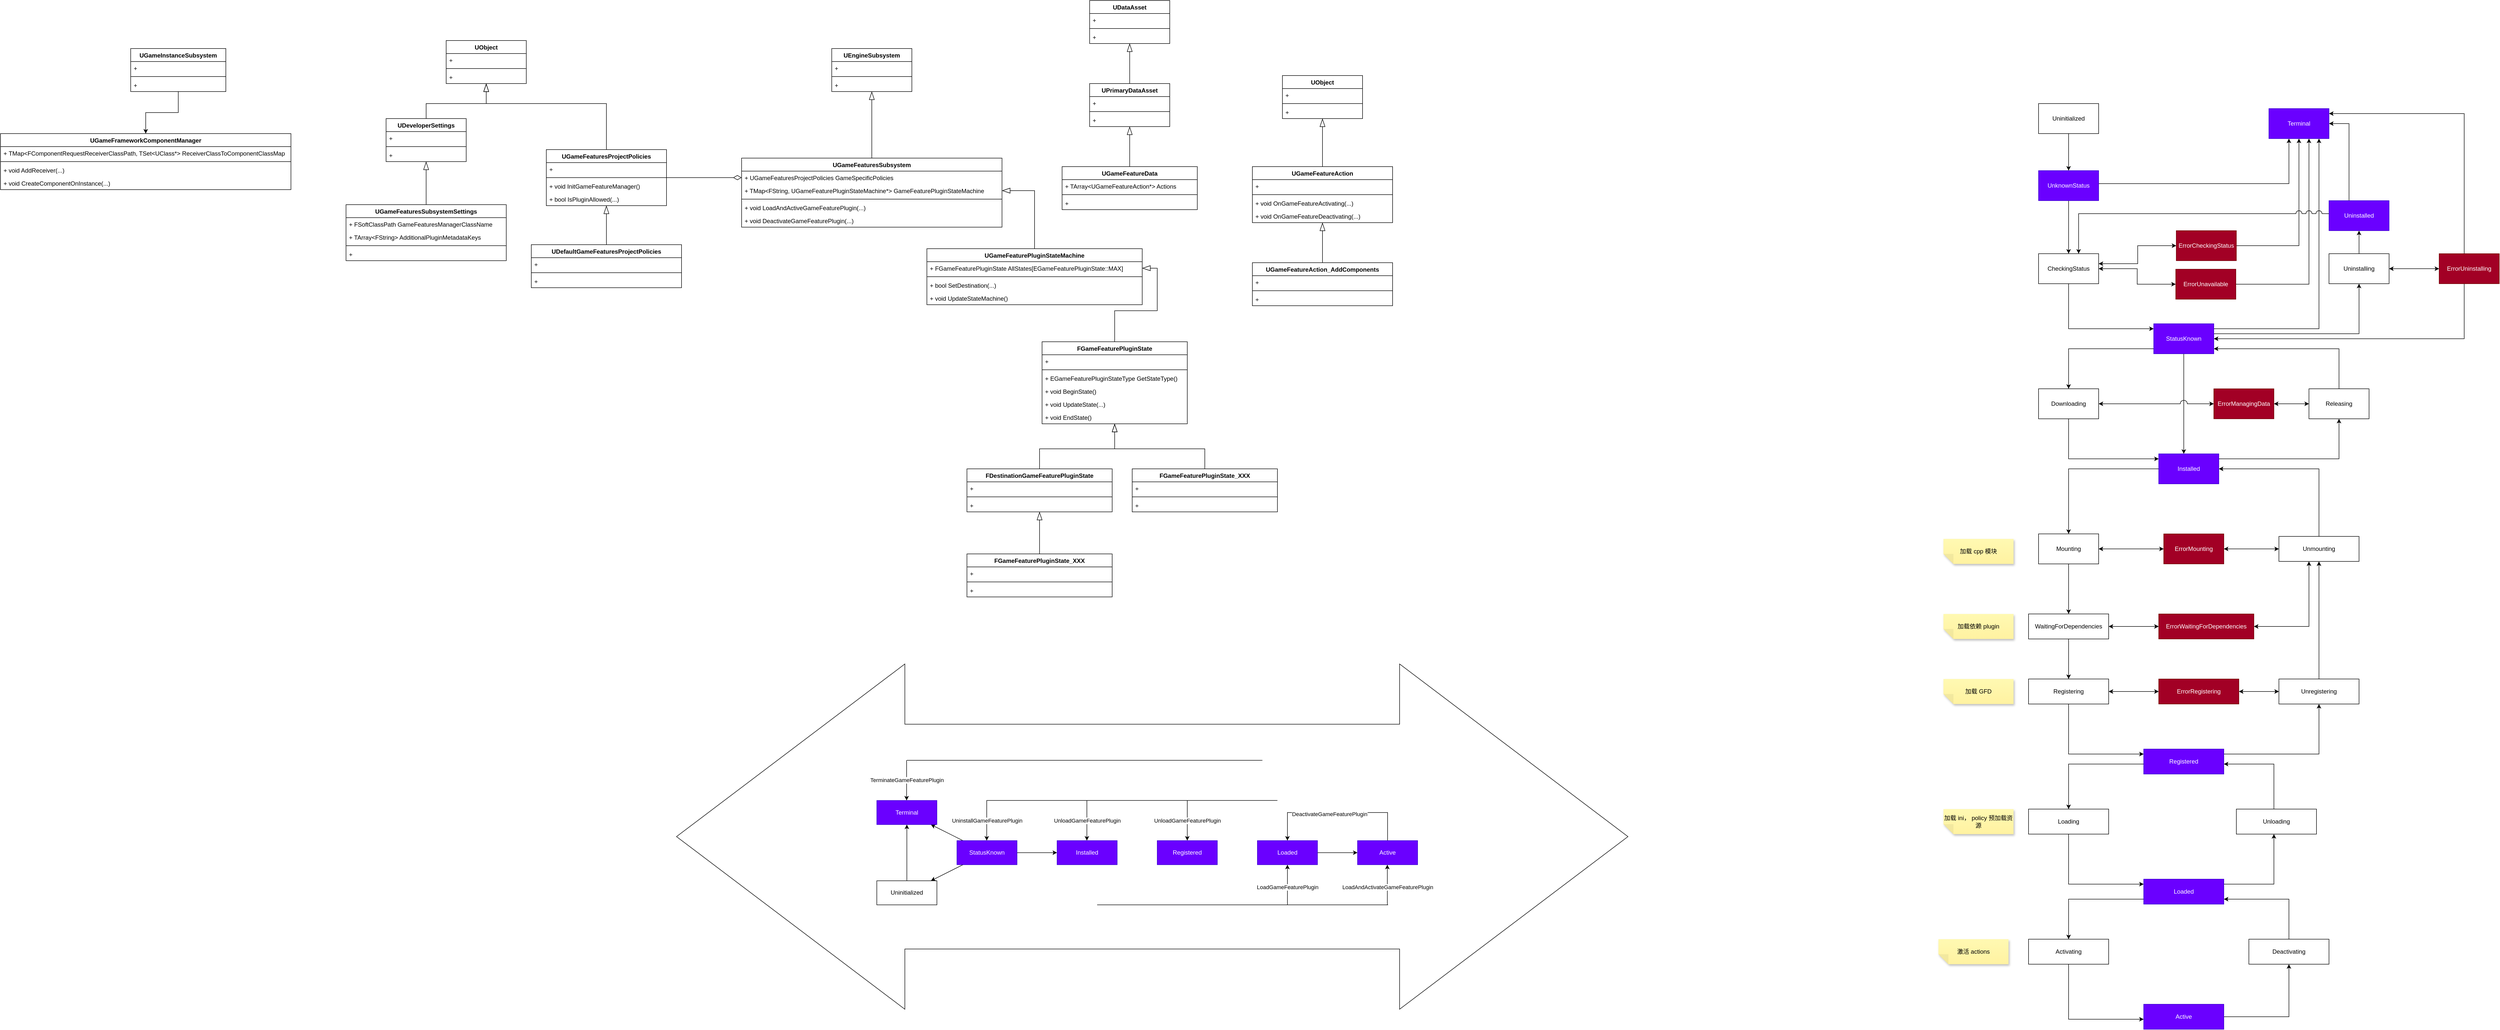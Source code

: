 <mxfile version="24.4.6" type="device">
  <diagram id="C5RBs43oDa-KdzZeNtuy" name="Page-1">
    <mxGraphModel dx="4125" dy="551" grid="1" gridSize="10" guides="1" tooltips="1" connect="1" arrows="1" fold="1" page="0" pageScale="1" pageWidth="827" pageHeight="1169" math="0" shadow="0">
      <root>
        <mxCell id="WIyWlLk6GJQsqaUBKTNV-0" />
        <mxCell id="WIyWlLk6GJQsqaUBKTNV-1" parent="WIyWlLk6GJQsqaUBKTNV-0" />
        <mxCell id="tseOuk43-q3f53R9vsE7-8" value="" style="edgeStyle=orthogonalEdgeStyle;rounded=0;orthogonalLoop=1;jettySize=auto;html=1;strokeColor=default;align=center;verticalAlign=middle;fontFamily=Helvetica;fontSize=11;fontColor=default;labelBackgroundColor=default;endArrow=blockThin;endFill=0;endSize=14;" parent="WIyWlLk6GJQsqaUBKTNV-1" source="tseOuk43-q3f53R9vsE7-4" target="tseOuk43-q3f53R9vsE7-0" edge="1">
          <mxGeometry relative="1" as="geometry" />
        </mxCell>
        <mxCell id="tseOuk43-q3f53R9vsE7-13" value="" style="edgeStyle=orthogonalEdgeStyle;rounded=0;orthogonalLoop=1;jettySize=auto;html=1;strokeColor=default;align=center;verticalAlign=middle;fontFamily=Helvetica;fontSize=11;fontColor=default;labelBackgroundColor=default;endArrow=blockThin;endFill=0;endSize=14;" parent="WIyWlLk6GJQsqaUBKTNV-1" source="tseOuk43-q3f53R9vsE7-0" target="tseOuk43-q3f53R9vsE7-9" edge="1">
          <mxGeometry relative="1" as="geometry" />
        </mxCell>
        <mxCell id="tseOuk43-q3f53R9vsE7-0" value="UPrimaryDataAsset" style="swimlane;fontStyle=1;align=center;verticalAlign=top;childLayout=stackLayout;horizontal=1;startSize=26;horizontalStack=0;resizeParent=1;resizeParentMax=0;resizeLast=0;collapsible=1;marginBottom=0;whiteSpace=wrap;html=1;" parent="WIyWlLk6GJQsqaUBKTNV-1" vertex="1">
          <mxGeometry x="-755" y="230" width="160" height="86" as="geometry" />
        </mxCell>
        <mxCell id="tseOuk43-q3f53R9vsE7-1" value="+&amp;nbsp;" style="text;strokeColor=none;fillColor=none;align=left;verticalAlign=top;spacingLeft=4;spacingRight=4;overflow=hidden;rotatable=0;points=[[0,0.5],[1,0.5]];portConstraint=eastwest;whiteSpace=wrap;html=1;" parent="tseOuk43-q3f53R9vsE7-0" vertex="1">
          <mxGeometry y="26" width="160" height="26" as="geometry" />
        </mxCell>
        <mxCell id="tseOuk43-q3f53R9vsE7-2" value="" style="line;strokeWidth=1;fillColor=none;align=left;verticalAlign=middle;spacingTop=-1;spacingLeft=3;spacingRight=3;rotatable=0;labelPosition=right;points=[];portConstraint=eastwest;strokeColor=inherit;" parent="tseOuk43-q3f53R9vsE7-0" vertex="1">
          <mxGeometry y="52" width="160" height="8" as="geometry" />
        </mxCell>
        <mxCell id="tseOuk43-q3f53R9vsE7-3" value="+&amp;nbsp;" style="text;strokeColor=none;fillColor=none;align=left;verticalAlign=top;spacingLeft=4;spacingRight=4;overflow=hidden;rotatable=0;points=[[0,0.5],[1,0.5]];portConstraint=eastwest;whiteSpace=wrap;html=1;" parent="tseOuk43-q3f53R9vsE7-0" vertex="1">
          <mxGeometry y="60" width="160" height="26" as="geometry" />
        </mxCell>
        <mxCell id="tseOuk43-q3f53R9vsE7-4" value="UGameFeatureData" style="swimlane;fontStyle=1;align=center;verticalAlign=top;childLayout=stackLayout;horizontal=1;startSize=26;horizontalStack=0;resizeParent=1;resizeParentMax=0;resizeLast=0;collapsible=1;marginBottom=0;whiteSpace=wrap;html=1;" parent="WIyWlLk6GJQsqaUBKTNV-1" vertex="1">
          <mxGeometry x="-810" y="396" width="270" height="86" as="geometry" />
        </mxCell>
        <mxCell id="tseOuk43-q3f53R9vsE7-5" value="+ TArray&amp;lt;UGameFeatureAction*&amp;gt; Actions" style="text;strokeColor=none;fillColor=none;align=left;verticalAlign=top;spacingLeft=4;spacingRight=4;overflow=hidden;rotatable=0;points=[[0,0.5],[1,0.5]];portConstraint=eastwest;whiteSpace=wrap;html=1;" parent="tseOuk43-q3f53R9vsE7-4" vertex="1">
          <mxGeometry y="26" width="270" height="26" as="geometry" />
        </mxCell>
        <mxCell id="tseOuk43-q3f53R9vsE7-6" value="" style="line;strokeWidth=1;fillColor=none;align=left;verticalAlign=middle;spacingTop=-1;spacingLeft=3;spacingRight=3;rotatable=0;labelPosition=right;points=[];portConstraint=eastwest;strokeColor=inherit;" parent="tseOuk43-q3f53R9vsE7-4" vertex="1">
          <mxGeometry y="52" width="270" height="8" as="geometry" />
        </mxCell>
        <mxCell id="tseOuk43-q3f53R9vsE7-7" value="+&amp;nbsp;" style="text;strokeColor=none;fillColor=none;align=left;verticalAlign=top;spacingLeft=4;spacingRight=4;overflow=hidden;rotatable=0;points=[[0,0.5],[1,0.5]];portConstraint=eastwest;whiteSpace=wrap;html=1;" parent="tseOuk43-q3f53R9vsE7-4" vertex="1">
          <mxGeometry y="60" width="270" height="26" as="geometry" />
        </mxCell>
        <mxCell id="tseOuk43-q3f53R9vsE7-9" value="UDataAsset" style="swimlane;fontStyle=1;align=center;verticalAlign=top;childLayout=stackLayout;horizontal=1;startSize=26;horizontalStack=0;resizeParent=1;resizeParentMax=0;resizeLast=0;collapsible=1;marginBottom=0;whiteSpace=wrap;html=1;" parent="WIyWlLk6GJQsqaUBKTNV-1" vertex="1">
          <mxGeometry x="-755" y="64" width="160" height="86" as="geometry" />
        </mxCell>
        <mxCell id="tseOuk43-q3f53R9vsE7-10" value="+&amp;nbsp;" style="text;strokeColor=none;fillColor=none;align=left;verticalAlign=top;spacingLeft=4;spacingRight=4;overflow=hidden;rotatable=0;points=[[0,0.5],[1,0.5]];portConstraint=eastwest;whiteSpace=wrap;html=1;" parent="tseOuk43-q3f53R9vsE7-9" vertex="1">
          <mxGeometry y="26" width="160" height="26" as="geometry" />
        </mxCell>
        <mxCell id="tseOuk43-q3f53R9vsE7-11" value="" style="line;strokeWidth=1;fillColor=none;align=left;verticalAlign=middle;spacingTop=-1;spacingLeft=3;spacingRight=3;rotatable=0;labelPosition=right;points=[];portConstraint=eastwest;strokeColor=inherit;" parent="tseOuk43-q3f53R9vsE7-9" vertex="1">
          <mxGeometry y="52" width="160" height="8" as="geometry" />
        </mxCell>
        <mxCell id="tseOuk43-q3f53R9vsE7-12" value="+&amp;nbsp;" style="text;strokeColor=none;fillColor=none;align=left;verticalAlign=top;spacingLeft=4;spacingRight=4;overflow=hidden;rotatable=0;points=[[0,0.5],[1,0.5]];portConstraint=eastwest;whiteSpace=wrap;html=1;" parent="tseOuk43-q3f53R9vsE7-9" vertex="1">
          <mxGeometry y="60" width="160" height="26" as="geometry" />
        </mxCell>
        <mxCell id="f9I_fXTXlMvydla90Gbs-8" value="" style="edgeStyle=orthogonalEdgeStyle;rounded=0;orthogonalLoop=1;jettySize=auto;html=1;strokeColor=default;align=center;verticalAlign=middle;fontFamily=Helvetica;fontSize=11;fontColor=default;labelBackgroundColor=default;endArrow=blockThin;endFill=0;endSize=14;" parent="WIyWlLk6GJQsqaUBKTNV-1" source="f9I_fXTXlMvydla90Gbs-4" target="f9I_fXTXlMvydla90Gbs-0" edge="1">
          <mxGeometry relative="1" as="geometry" />
        </mxCell>
        <mxCell id="f9I_fXTXlMvydla90Gbs-0" value="UEngineSubsystem" style="swimlane;fontStyle=1;align=center;verticalAlign=top;childLayout=stackLayout;horizontal=1;startSize=26;horizontalStack=0;resizeParent=1;resizeParentMax=0;resizeLast=0;collapsible=1;marginBottom=0;whiteSpace=wrap;html=1;" parent="WIyWlLk6GJQsqaUBKTNV-1" vertex="1">
          <mxGeometry x="-1270" y="160" width="160" height="86" as="geometry" />
        </mxCell>
        <mxCell id="f9I_fXTXlMvydla90Gbs-1" value="+&amp;nbsp;" style="text;strokeColor=none;fillColor=none;align=left;verticalAlign=top;spacingLeft=4;spacingRight=4;overflow=hidden;rotatable=0;points=[[0,0.5],[1,0.5]];portConstraint=eastwest;whiteSpace=wrap;html=1;" parent="f9I_fXTXlMvydla90Gbs-0" vertex="1">
          <mxGeometry y="26" width="160" height="26" as="geometry" />
        </mxCell>
        <mxCell id="f9I_fXTXlMvydla90Gbs-2" value="" style="line;strokeWidth=1;fillColor=none;align=left;verticalAlign=middle;spacingTop=-1;spacingLeft=3;spacingRight=3;rotatable=0;labelPosition=right;points=[];portConstraint=eastwest;strokeColor=inherit;" parent="f9I_fXTXlMvydla90Gbs-0" vertex="1">
          <mxGeometry y="52" width="160" height="8" as="geometry" />
        </mxCell>
        <mxCell id="f9I_fXTXlMvydla90Gbs-3" value="+&amp;nbsp;" style="text;strokeColor=none;fillColor=none;align=left;verticalAlign=top;spacingLeft=4;spacingRight=4;overflow=hidden;rotatable=0;points=[[0,0.5],[1,0.5]];portConstraint=eastwest;whiteSpace=wrap;html=1;" parent="f9I_fXTXlMvydla90Gbs-0" vertex="1">
          <mxGeometry y="60" width="160" height="26" as="geometry" />
        </mxCell>
        <mxCell id="f9I_fXTXlMvydla90Gbs-4" value="UGameFeaturesSubsystem" style="swimlane;fontStyle=1;align=center;verticalAlign=top;childLayout=stackLayout;horizontal=1;startSize=26;horizontalStack=0;resizeParent=1;resizeParentMax=0;resizeLast=0;collapsible=1;marginBottom=0;whiteSpace=wrap;html=1;" parent="WIyWlLk6GJQsqaUBKTNV-1" vertex="1">
          <mxGeometry x="-1450" y="379" width="520" height="138" as="geometry" />
        </mxCell>
        <mxCell id="f9I_fXTXlMvydla90Gbs-5" value="+ UGameFeaturesProjectPolicies GameSpecificPolicies" style="text;strokeColor=none;fillColor=none;align=left;verticalAlign=top;spacingLeft=4;spacingRight=4;overflow=hidden;rotatable=0;points=[[0,0.5],[1,0.5]];portConstraint=eastwest;whiteSpace=wrap;html=1;" parent="f9I_fXTXlMvydla90Gbs-4" vertex="1">
          <mxGeometry y="26" width="520" height="26" as="geometry" />
        </mxCell>
        <mxCell id="f9I_fXTXlMvydla90Gbs-131" value="+ TMap&amp;lt;FString, UGameFeaturePluginStateMachine*&amp;gt; GameFeaturePluginStateMachine" style="text;strokeColor=none;fillColor=none;align=left;verticalAlign=top;spacingLeft=4;spacingRight=4;overflow=hidden;rotatable=0;points=[[0,0.5],[1,0.5]];portConstraint=eastwest;whiteSpace=wrap;html=1;" parent="f9I_fXTXlMvydla90Gbs-4" vertex="1">
          <mxGeometry y="52" width="520" height="26" as="geometry" />
        </mxCell>
        <mxCell id="f9I_fXTXlMvydla90Gbs-6" value="" style="line;strokeWidth=1;fillColor=none;align=left;verticalAlign=middle;spacingTop=-1;spacingLeft=3;spacingRight=3;rotatable=0;labelPosition=right;points=[];portConstraint=eastwest;strokeColor=inherit;" parent="f9I_fXTXlMvydla90Gbs-4" vertex="1">
          <mxGeometry y="78" width="520" height="8" as="geometry" />
        </mxCell>
        <mxCell id="f9I_fXTXlMvydla90Gbs-7" value="+ void LoadAndActiveGameFeaturePlugin(...)" style="text;strokeColor=none;fillColor=none;align=left;verticalAlign=top;spacingLeft=4;spacingRight=4;overflow=hidden;rotatable=0;points=[[0,0.5],[1,0.5]];portConstraint=eastwest;whiteSpace=wrap;html=1;" parent="f9I_fXTXlMvydla90Gbs-4" vertex="1">
          <mxGeometry y="86" width="520" height="26" as="geometry" />
        </mxCell>
        <mxCell id="f9I_fXTXlMvydla90Gbs-9" value="+ void DeactivateGameFeaturePlugin(...)" style="text;strokeColor=none;fillColor=none;align=left;verticalAlign=top;spacingLeft=4;spacingRight=4;overflow=hidden;rotatable=0;points=[[0,0.5],[1,0.5]];portConstraint=eastwest;whiteSpace=wrap;html=1;" parent="f9I_fXTXlMvydla90Gbs-4" vertex="1">
          <mxGeometry y="112" width="520" height="26" as="geometry" />
        </mxCell>
        <mxCell id="f9I_fXTXlMvydla90Gbs-18" value="" style="edgeStyle=orthogonalEdgeStyle;rounded=0;orthogonalLoop=1;jettySize=auto;html=1;endArrow=blockThin;endFill=0;endSize=14;" parent="WIyWlLk6GJQsqaUBKTNV-1" source="f9I_fXTXlMvydla90Gbs-14" target="f9I_fXTXlMvydla90Gbs-10" edge="1">
          <mxGeometry relative="1" as="geometry" />
        </mxCell>
        <mxCell id="f9I_fXTXlMvydla90Gbs-10" value="UObject" style="swimlane;fontStyle=1;align=center;verticalAlign=top;childLayout=stackLayout;horizontal=1;startSize=26;horizontalStack=0;resizeParent=1;resizeParentMax=0;resizeLast=0;collapsible=1;marginBottom=0;whiteSpace=wrap;html=1;" parent="WIyWlLk6GJQsqaUBKTNV-1" vertex="1">
          <mxGeometry x="-370" y="214" width="160" height="86" as="geometry" />
        </mxCell>
        <mxCell id="f9I_fXTXlMvydla90Gbs-11" value="+&amp;nbsp;" style="text;strokeColor=none;fillColor=none;align=left;verticalAlign=top;spacingLeft=4;spacingRight=4;overflow=hidden;rotatable=0;points=[[0,0.5],[1,0.5]];portConstraint=eastwest;whiteSpace=wrap;html=1;" parent="f9I_fXTXlMvydla90Gbs-10" vertex="1">
          <mxGeometry y="26" width="160" height="26" as="geometry" />
        </mxCell>
        <mxCell id="f9I_fXTXlMvydla90Gbs-12" value="" style="line;strokeWidth=1;fillColor=none;align=left;verticalAlign=middle;spacingTop=-1;spacingLeft=3;spacingRight=3;rotatable=0;labelPosition=right;points=[];portConstraint=eastwest;strokeColor=inherit;" parent="f9I_fXTXlMvydla90Gbs-10" vertex="1">
          <mxGeometry y="52" width="160" height="8" as="geometry" />
        </mxCell>
        <mxCell id="f9I_fXTXlMvydla90Gbs-13" value="+&amp;nbsp;" style="text;strokeColor=none;fillColor=none;align=left;verticalAlign=top;spacingLeft=4;spacingRight=4;overflow=hidden;rotatable=0;points=[[0,0.5],[1,0.5]];portConstraint=eastwest;whiteSpace=wrap;html=1;" parent="f9I_fXTXlMvydla90Gbs-10" vertex="1">
          <mxGeometry y="60" width="160" height="26" as="geometry" />
        </mxCell>
        <mxCell id="f9I_fXTXlMvydla90Gbs-25" value="" style="edgeStyle=orthogonalEdgeStyle;rounded=0;orthogonalLoop=1;jettySize=auto;html=1;strokeColor=default;align=center;verticalAlign=middle;fontFamily=Helvetica;fontSize=11;fontColor=default;labelBackgroundColor=default;endArrow=blockThin;endFill=0;endSize=14;" parent="WIyWlLk6GJQsqaUBKTNV-1" source="f9I_fXTXlMvydla90Gbs-20" target="f9I_fXTXlMvydla90Gbs-14" edge="1">
          <mxGeometry relative="1" as="geometry" />
        </mxCell>
        <mxCell id="f9I_fXTXlMvydla90Gbs-14" value="UGameFeatureAction" style="swimlane;fontStyle=1;align=center;verticalAlign=top;childLayout=stackLayout;horizontal=1;startSize=26;horizontalStack=0;resizeParent=1;resizeParentMax=0;resizeLast=0;collapsible=1;marginBottom=0;whiteSpace=wrap;html=1;" parent="WIyWlLk6GJQsqaUBKTNV-1" vertex="1">
          <mxGeometry x="-430" y="396" width="280" height="112" as="geometry" />
        </mxCell>
        <mxCell id="f9I_fXTXlMvydla90Gbs-15" value="+&amp;nbsp;" style="text;strokeColor=none;fillColor=none;align=left;verticalAlign=top;spacingLeft=4;spacingRight=4;overflow=hidden;rotatable=0;points=[[0,0.5],[1,0.5]];portConstraint=eastwest;whiteSpace=wrap;html=1;" parent="f9I_fXTXlMvydla90Gbs-14" vertex="1">
          <mxGeometry y="26" width="280" height="26" as="geometry" />
        </mxCell>
        <mxCell id="f9I_fXTXlMvydla90Gbs-16" value="" style="line;strokeWidth=1;fillColor=none;align=left;verticalAlign=middle;spacingTop=-1;spacingLeft=3;spacingRight=3;rotatable=0;labelPosition=right;points=[];portConstraint=eastwest;strokeColor=inherit;" parent="f9I_fXTXlMvydla90Gbs-14" vertex="1">
          <mxGeometry y="52" width="280" height="8" as="geometry" />
        </mxCell>
        <mxCell id="f9I_fXTXlMvydla90Gbs-17" value="+ void OnGameFeatureActivating(...)" style="text;strokeColor=none;fillColor=none;align=left;verticalAlign=top;spacingLeft=4;spacingRight=4;overflow=hidden;rotatable=0;points=[[0,0.5],[1,0.5]];portConstraint=eastwest;whiteSpace=wrap;html=1;" parent="f9I_fXTXlMvydla90Gbs-14" vertex="1">
          <mxGeometry y="60" width="280" height="26" as="geometry" />
        </mxCell>
        <mxCell id="f9I_fXTXlMvydla90Gbs-19" value="+ void OnGameFeatureDeactivating(...)" style="text;strokeColor=none;fillColor=none;align=left;verticalAlign=top;spacingLeft=4;spacingRight=4;overflow=hidden;rotatable=0;points=[[0,0.5],[1,0.5]];portConstraint=eastwest;whiteSpace=wrap;html=1;" parent="f9I_fXTXlMvydla90Gbs-14" vertex="1">
          <mxGeometry y="86" width="280" height="26" as="geometry" />
        </mxCell>
        <mxCell id="f9I_fXTXlMvydla90Gbs-20" value="UGameFeatureAction_AddComponents" style="swimlane;fontStyle=1;align=center;verticalAlign=top;childLayout=stackLayout;horizontal=1;startSize=26;horizontalStack=0;resizeParent=1;resizeParentMax=0;resizeLast=0;collapsible=1;marginBottom=0;whiteSpace=wrap;html=1;" parent="WIyWlLk6GJQsqaUBKTNV-1" vertex="1">
          <mxGeometry x="-430" y="588" width="280" height="86" as="geometry" />
        </mxCell>
        <mxCell id="f9I_fXTXlMvydla90Gbs-21" value="+&amp;nbsp;" style="text;strokeColor=none;fillColor=none;align=left;verticalAlign=top;spacingLeft=4;spacingRight=4;overflow=hidden;rotatable=0;points=[[0,0.5],[1,0.5]];portConstraint=eastwest;whiteSpace=wrap;html=1;" parent="f9I_fXTXlMvydla90Gbs-20" vertex="1">
          <mxGeometry y="26" width="280" height="26" as="geometry" />
        </mxCell>
        <mxCell id="f9I_fXTXlMvydla90Gbs-22" value="" style="line;strokeWidth=1;fillColor=none;align=left;verticalAlign=middle;spacingTop=-1;spacingLeft=3;spacingRight=3;rotatable=0;labelPosition=right;points=[];portConstraint=eastwest;strokeColor=inherit;" parent="f9I_fXTXlMvydla90Gbs-20" vertex="1">
          <mxGeometry y="52" width="280" height="8" as="geometry" />
        </mxCell>
        <mxCell id="f9I_fXTXlMvydla90Gbs-24" value="+&amp;nbsp;" style="text;strokeColor=none;fillColor=none;align=left;verticalAlign=top;spacingLeft=4;spacingRight=4;overflow=hidden;rotatable=0;points=[[0,0.5],[1,0.5]];portConstraint=eastwest;whiteSpace=wrap;html=1;" parent="f9I_fXTXlMvydla90Gbs-20" vertex="1">
          <mxGeometry y="60" width="280" height="26" as="geometry" />
        </mxCell>
        <mxCell id="f9I_fXTXlMvydla90Gbs-47" value="" style="edgeStyle=orthogonalEdgeStyle;rounded=0;orthogonalLoop=1;jettySize=auto;html=1;strokeColor=default;align=center;verticalAlign=middle;fontFamily=Helvetica;fontSize=11;fontColor=default;labelBackgroundColor=default;endArrow=blockThin;endFill=0;endSize=14;" parent="WIyWlLk6GJQsqaUBKTNV-1" source="f9I_fXTXlMvydla90Gbs-43" target="f9I_fXTXlMvydla90Gbs-39" edge="1">
          <mxGeometry relative="1" as="geometry">
            <Array as="points">
              <mxPoint x="-1720" y="270" />
              <mxPoint x="-1960" y="270" />
            </Array>
          </mxGeometry>
        </mxCell>
        <mxCell id="f9I_fXTXlMvydla90Gbs-58" value="" style="edgeStyle=orthogonalEdgeStyle;rounded=0;orthogonalLoop=1;jettySize=auto;html=1;strokeColor=default;align=center;verticalAlign=middle;fontFamily=Helvetica;fontSize=11;fontColor=default;labelBackgroundColor=default;endArrow=blockThin;endFill=0;endSize=14;" parent="WIyWlLk6GJQsqaUBKTNV-1" source="f9I_fXTXlMvydla90Gbs-54" target="f9I_fXTXlMvydla90Gbs-39" edge="1">
          <mxGeometry relative="1" as="geometry" />
        </mxCell>
        <mxCell id="f9I_fXTXlMvydla90Gbs-39" value="UObject" style="swimlane;fontStyle=1;align=center;verticalAlign=top;childLayout=stackLayout;horizontal=1;startSize=26;horizontalStack=0;resizeParent=1;resizeParentMax=0;resizeLast=0;collapsible=1;marginBottom=0;whiteSpace=wrap;html=1;" parent="WIyWlLk6GJQsqaUBKTNV-1" vertex="1">
          <mxGeometry x="-2040" y="144" width="160" height="86" as="geometry" />
        </mxCell>
        <mxCell id="f9I_fXTXlMvydla90Gbs-40" value="+&amp;nbsp;" style="text;strokeColor=none;fillColor=none;align=left;verticalAlign=top;spacingLeft=4;spacingRight=4;overflow=hidden;rotatable=0;points=[[0,0.5],[1,0.5]];portConstraint=eastwest;whiteSpace=wrap;html=1;" parent="f9I_fXTXlMvydla90Gbs-39" vertex="1">
          <mxGeometry y="26" width="160" height="26" as="geometry" />
        </mxCell>
        <mxCell id="f9I_fXTXlMvydla90Gbs-41" value="" style="line;strokeWidth=1;fillColor=none;align=left;verticalAlign=middle;spacingTop=-1;spacingLeft=3;spacingRight=3;rotatable=0;labelPosition=right;points=[];portConstraint=eastwest;strokeColor=inherit;" parent="f9I_fXTXlMvydla90Gbs-39" vertex="1">
          <mxGeometry y="52" width="160" height="8" as="geometry" />
        </mxCell>
        <mxCell id="f9I_fXTXlMvydla90Gbs-42" value="+&amp;nbsp;" style="text;strokeColor=none;fillColor=none;align=left;verticalAlign=top;spacingLeft=4;spacingRight=4;overflow=hidden;rotatable=0;points=[[0,0.5],[1,0.5]];portConstraint=eastwest;whiteSpace=wrap;html=1;" parent="f9I_fXTXlMvydla90Gbs-39" vertex="1">
          <mxGeometry y="60" width="160" height="26" as="geometry" />
        </mxCell>
        <mxCell id="f9I_fXTXlMvydla90Gbs-52" value="" style="edgeStyle=orthogonalEdgeStyle;rounded=0;orthogonalLoop=1;jettySize=auto;html=1;strokeColor=default;align=center;verticalAlign=middle;fontFamily=Helvetica;fontSize=11;fontColor=default;labelBackgroundColor=default;endArrow=blockThin;endFill=0;endSize=14;" parent="WIyWlLk6GJQsqaUBKTNV-1" source="f9I_fXTXlMvydla90Gbs-48" target="f9I_fXTXlMvydla90Gbs-43" edge="1">
          <mxGeometry relative="1" as="geometry" />
        </mxCell>
        <mxCell id="f9I_fXTXlMvydla90Gbs-53" style="edgeStyle=orthogonalEdgeStyle;rounded=0;orthogonalLoop=1;jettySize=auto;html=1;endArrow=diamondThin;endFill=0;endSize=14;" parent="WIyWlLk6GJQsqaUBKTNV-1" source="f9I_fXTXlMvydla90Gbs-43" target="f9I_fXTXlMvydla90Gbs-5" edge="1">
          <mxGeometry relative="1" as="geometry" />
        </mxCell>
        <mxCell id="f9I_fXTXlMvydla90Gbs-43" value="UGameFeaturesProjectPolicies" style="swimlane;fontStyle=1;align=center;verticalAlign=top;childLayout=stackLayout;horizontal=1;startSize=26;horizontalStack=0;resizeParent=1;resizeParentMax=0;resizeLast=0;collapsible=1;marginBottom=0;whiteSpace=wrap;html=1;" parent="WIyWlLk6GJQsqaUBKTNV-1" vertex="1">
          <mxGeometry x="-1840" y="362" width="240" height="112" as="geometry" />
        </mxCell>
        <mxCell id="f9I_fXTXlMvydla90Gbs-44" value="+" style="text;strokeColor=none;fillColor=none;align=left;verticalAlign=top;spacingLeft=4;spacingRight=4;overflow=hidden;rotatable=0;points=[[0,0.5],[1,0.5]];portConstraint=eastwest;whiteSpace=wrap;html=1;" parent="f9I_fXTXlMvydla90Gbs-43" vertex="1">
          <mxGeometry y="26" width="240" height="26" as="geometry" />
        </mxCell>
        <mxCell id="f9I_fXTXlMvydla90Gbs-45" value="" style="line;strokeWidth=1;fillColor=none;align=left;verticalAlign=middle;spacingTop=-1;spacingLeft=3;spacingRight=3;rotatable=0;labelPosition=right;points=[];portConstraint=eastwest;strokeColor=inherit;" parent="f9I_fXTXlMvydla90Gbs-43" vertex="1">
          <mxGeometry y="52" width="240" height="8" as="geometry" />
        </mxCell>
        <mxCell id="f9I_fXTXlMvydla90Gbs-46" value="+ void InitGameFeatureManager()" style="text;strokeColor=none;fillColor=none;align=left;verticalAlign=top;spacingLeft=4;spacingRight=4;overflow=hidden;rotatable=0;points=[[0,0.5],[1,0.5]];portConstraint=eastwest;whiteSpace=wrap;html=1;" parent="f9I_fXTXlMvydla90Gbs-43" vertex="1">
          <mxGeometry y="60" width="240" height="26" as="geometry" />
        </mxCell>
        <mxCell id="f9I_fXTXlMvydla90Gbs-64" value="+ bool IsPluginAllowed(...)" style="text;strokeColor=none;fillColor=none;align=left;verticalAlign=top;spacingLeft=4;spacingRight=4;overflow=hidden;rotatable=0;points=[[0,0.5],[1,0.5]];portConstraint=eastwest;whiteSpace=wrap;html=1;" parent="f9I_fXTXlMvydla90Gbs-43" vertex="1">
          <mxGeometry y="86" width="240" height="26" as="geometry" />
        </mxCell>
        <mxCell id="f9I_fXTXlMvydla90Gbs-48" value="UDefaultGameFeaturesProjectPolicies" style="swimlane;fontStyle=1;align=center;verticalAlign=top;childLayout=stackLayout;horizontal=1;startSize=26;horizontalStack=0;resizeParent=1;resizeParentMax=0;resizeLast=0;collapsible=1;marginBottom=0;whiteSpace=wrap;html=1;" parent="WIyWlLk6GJQsqaUBKTNV-1" vertex="1">
          <mxGeometry x="-1870" y="552" width="300" height="86" as="geometry" />
        </mxCell>
        <mxCell id="f9I_fXTXlMvydla90Gbs-49" value="+&amp;nbsp;" style="text;strokeColor=none;fillColor=none;align=left;verticalAlign=top;spacingLeft=4;spacingRight=4;overflow=hidden;rotatable=0;points=[[0,0.5],[1,0.5]];portConstraint=eastwest;whiteSpace=wrap;html=1;" parent="f9I_fXTXlMvydla90Gbs-48" vertex="1">
          <mxGeometry y="26" width="300" height="26" as="geometry" />
        </mxCell>
        <mxCell id="f9I_fXTXlMvydla90Gbs-50" value="" style="line;strokeWidth=1;fillColor=none;align=left;verticalAlign=middle;spacingTop=-1;spacingLeft=3;spacingRight=3;rotatable=0;labelPosition=right;points=[];portConstraint=eastwest;strokeColor=inherit;" parent="f9I_fXTXlMvydla90Gbs-48" vertex="1">
          <mxGeometry y="52" width="300" height="8" as="geometry" />
        </mxCell>
        <mxCell id="f9I_fXTXlMvydla90Gbs-51" value="+&amp;nbsp;" style="text;strokeColor=none;fillColor=none;align=left;verticalAlign=top;spacingLeft=4;spacingRight=4;overflow=hidden;rotatable=0;points=[[0,0.5],[1,0.5]];portConstraint=eastwest;whiteSpace=wrap;html=1;" parent="f9I_fXTXlMvydla90Gbs-48" vertex="1">
          <mxGeometry y="60" width="300" height="26" as="geometry" />
        </mxCell>
        <mxCell id="f9I_fXTXlMvydla90Gbs-63" value="" style="edgeStyle=orthogonalEdgeStyle;rounded=0;orthogonalLoop=1;jettySize=auto;html=1;strokeColor=default;align=center;verticalAlign=middle;fontFamily=Helvetica;fontSize=11;fontColor=default;labelBackgroundColor=default;endArrow=blockThin;endFill=0;endSize=14;" parent="WIyWlLk6GJQsqaUBKTNV-1" source="f9I_fXTXlMvydla90Gbs-59" target="f9I_fXTXlMvydla90Gbs-54" edge="1">
          <mxGeometry relative="1" as="geometry" />
        </mxCell>
        <mxCell id="f9I_fXTXlMvydla90Gbs-54" value="UDeveloperSettings" style="swimlane;fontStyle=1;align=center;verticalAlign=top;childLayout=stackLayout;horizontal=1;startSize=26;horizontalStack=0;resizeParent=1;resizeParentMax=0;resizeLast=0;collapsible=1;marginBottom=0;whiteSpace=wrap;html=1;" parent="WIyWlLk6GJQsqaUBKTNV-1" vertex="1">
          <mxGeometry x="-2160" y="300" width="160" height="86" as="geometry" />
        </mxCell>
        <mxCell id="f9I_fXTXlMvydla90Gbs-55" value="+&amp;nbsp;" style="text;strokeColor=none;fillColor=none;align=left;verticalAlign=top;spacingLeft=4;spacingRight=4;overflow=hidden;rotatable=0;points=[[0,0.5],[1,0.5]];portConstraint=eastwest;whiteSpace=wrap;html=1;" parent="f9I_fXTXlMvydla90Gbs-54" vertex="1">
          <mxGeometry y="26" width="160" height="26" as="geometry" />
        </mxCell>
        <mxCell id="f9I_fXTXlMvydla90Gbs-56" value="" style="line;strokeWidth=1;fillColor=none;align=left;verticalAlign=middle;spacingTop=-1;spacingLeft=3;spacingRight=3;rotatable=0;labelPosition=right;points=[];portConstraint=eastwest;strokeColor=inherit;" parent="f9I_fXTXlMvydla90Gbs-54" vertex="1">
          <mxGeometry y="52" width="160" height="8" as="geometry" />
        </mxCell>
        <mxCell id="f9I_fXTXlMvydla90Gbs-57" value="+&amp;nbsp;" style="text;strokeColor=none;fillColor=none;align=left;verticalAlign=top;spacingLeft=4;spacingRight=4;overflow=hidden;rotatable=0;points=[[0,0.5],[1,0.5]];portConstraint=eastwest;whiteSpace=wrap;html=1;" parent="f9I_fXTXlMvydla90Gbs-54" vertex="1">
          <mxGeometry y="60" width="160" height="26" as="geometry" />
        </mxCell>
        <mxCell id="f9I_fXTXlMvydla90Gbs-59" value="UGameFeaturesSubsystemSettings" style="swimlane;fontStyle=1;align=center;verticalAlign=top;childLayout=stackLayout;horizontal=1;startSize=26;horizontalStack=0;resizeParent=1;resizeParentMax=0;resizeLast=0;collapsible=1;marginBottom=0;whiteSpace=wrap;html=1;" parent="WIyWlLk6GJQsqaUBKTNV-1" vertex="1">
          <mxGeometry x="-2240" y="472" width="320" height="112" as="geometry" />
        </mxCell>
        <mxCell id="f9I_fXTXlMvydla90Gbs-65" value="+ FSoftClassPath GameFeaturesManagerClassName" style="text;strokeColor=none;fillColor=none;align=left;verticalAlign=top;spacingLeft=4;spacingRight=4;overflow=hidden;rotatable=0;points=[[0,0.5],[1,0.5]];portConstraint=eastwest;whiteSpace=wrap;html=1;" parent="f9I_fXTXlMvydla90Gbs-59" vertex="1">
          <mxGeometry y="26" width="320" height="26" as="geometry" />
        </mxCell>
        <mxCell id="f9I_fXTXlMvydla90Gbs-60" value="+ TArray&amp;lt;FString&amp;gt; AdditionalPluginMetadataKeys" style="text;strokeColor=none;fillColor=none;align=left;verticalAlign=top;spacingLeft=4;spacingRight=4;overflow=hidden;rotatable=0;points=[[0,0.5],[1,0.5]];portConstraint=eastwest;whiteSpace=wrap;html=1;" parent="f9I_fXTXlMvydla90Gbs-59" vertex="1">
          <mxGeometry y="52" width="320" height="26" as="geometry" />
        </mxCell>
        <mxCell id="f9I_fXTXlMvydla90Gbs-61" value="" style="line;strokeWidth=1;fillColor=none;align=left;verticalAlign=middle;spacingTop=-1;spacingLeft=3;spacingRight=3;rotatable=0;labelPosition=right;points=[];portConstraint=eastwest;strokeColor=inherit;" parent="f9I_fXTXlMvydla90Gbs-59" vertex="1">
          <mxGeometry y="78" width="320" height="8" as="geometry" />
        </mxCell>
        <mxCell id="f9I_fXTXlMvydla90Gbs-62" value="+&amp;nbsp;" style="text;strokeColor=none;fillColor=none;align=left;verticalAlign=top;spacingLeft=4;spacingRight=4;overflow=hidden;rotatable=0;points=[[0,0.5],[1,0.5]];portConstraint=eastwest;whiteSpace=wrap;html=1;" parent="f9I_fXTXlMvydla90Gbs-59" vertex="1">
          <mxGeometry y="86" width="320" height="26" as="geometry" />
        </mxCell>
        <mxCell id="f9I_fXTXlMvydla90Gbs-106" value="" style="shape=doubleArrow;whiteSpace=wrap;html=1;arrowWidth=0.651;arrowSize=0.24;container=1;" parent="WIyWlLk6GJQsqaUBKTNV-1" vertex="1">
          <mxGeometry x="-1580" y="1390" width="1900" height="690" as="geometry" />
        </mxCell>
        <mxCell id="f9I_fXTXlMvydla90Gbs-70" value="" style="edgeStyle=orthogonalEdgeStyle;rounded=0;orthogonalLoop=1;jettySize=auto;html=1;" parent="f9I_fXTXlMvydla90Gbs-106" source="f9I_fXTXlMvydla90Gbs-68" target="f9I_fXTXlMvydla90Gbs-69" edge="1">
          <mxGeometry relative="1" as="geometry" />
        </mxCell>
        <mxCell id="f9I_fXTXlMvydla90Gbs-80" style="rounded=0;orthogonalLoop=1;jettySize=auto;html=1;" parent="f9I_fXTXlMvydla90Gbs-106" source="f9I_fXTXlMvydla90Gbs-68" target="f9I_fXTXlMvydla90Gbs-77" edge="1">
          <mxGeometry relative="1" as="geometry" />
        </mxCell>
        <mxCell id="f9I_fXTXlMvydla90Gbs-81" style="rounded=0;orthogonalLoop=1;jettySize=auto;html=1;" parent="f9I_fXTXlMvydla90Gbs-106" source="f9I_fXTXlMvydla90Gbs-68" target="f9I_fXTXlMvydla90Gbs-78" edge="1">
          <mxGeometry relative="1" as="geometry" />
        </mxCell>
        <mxCell id="f9I_fXTXlMvydla90Gbs-68" value="StatusKnown" style="whiteSpace=wrap;html=1;fillColor=#6a00ff;fontColor=#ffffff;strokeColor=#3700CC;" parent="f9I_fXTXlMvydla90Gbs-106" vertex="1">
          <mxGeometry x="560" y="353.023" width="120" height="48.14" as="geometry" />
        </mxCell>
        <mxCell id="f9I_fXTXlMvydla90Gbs-69" value="Installed" style="whiteSpace=wrap;html=1;fillColor=#6a00ff;fontColor=#ffffff;strokeColor=#3700CC;" parent="f9I_fXTXlMvydla90Gbs-106" vertex="1">
          <mxGeometry x="760" y="353.023" width="120" height="48.14" as="geometry" />
        </mxCell>
        <mxCell id="f9I_fXTXlMvydla90Gbs-71" value="Registered" style="whiteSpace=wrap;html=1;fillColor=#6a00ff;fontColor=#ffffff;strokeColor=#3700CC;" parent="f9I_fXTXlMvydla90Gbs-106" vertex="1">
          <mxGeometry x="960" y="353.023" width="120" height="48.14" as="geometry" />
        </mxCell>
        <mxCell id="f9I_fXTXlMvydla90Gbs-76" value="" style="edgeStyle=orthogonalEdgeStyle;rounded=0;orthogonalLoop=1;jettySize=auto;html=1;" parent="f9I_fXTXlMvydla90Gbs-106" source="f9I_fXTXlMvydla90Gbs-73" target="f9I_fXTXlMvydla90Gbs-75" edge="1">
          <mxGeometry relative="1" as="geometry" />
        </mxCell>
        <mxCell id="f9I_fXTXlMvydla90Gbs-73" value="Loaded" style="whiteSpace=wrap;html=1;fillColor=#6a00ff;fontColor=#ffffff;strokeColor=#3700CC;" parent="f9I_fXTXlMvydla90Gbs-106" vertex="1">
          <mxGeometry x="1160" y="353.023" width="120" height="48.14" as="geometry" />
        </mxCell>
        <mxCell id="f9I_fXTXlMvydla90Gbs-94" style="edgeStyle=orthogonalEdgeStyle;rounded=0;orthogonalLoop=1;jettySize=auto;html=1;" parent="f9I_fXTXlMvydla90Gbs-106" source="f9I_fXTXlMvydla90Gbs-75" target="f9I_fXTXlMvydla90Gbs-73" edge="1">
          <mxGeometry relative="1" as="geometry">
            <Array as="points">
              <mxPoint x="1420" y="296.86" />
              <mxPoint x="1220" y="296.86" />
            </Array>
          </mxGeometry>
        </mxCell>
        <mxCell id="f9I_fXTXlMvydla90Gbs-95" value="DeactivateGameFeaturePlugin" style="edgeLabel;html=1;align=center;verticalAlign=middle;resizable=0;points=[];" parent="f9I_fXTXlMvydla90Gbs-94" vertex="1" connectable="0">
          <mxGeometry x="0.106" y="3" relative="1" as="geometry">
            <mxPoint as="offset" />
          </mxGeometry>
        </mxCell>
        <mxCell id="f9I_fXTXlMvydla90Gbs-75" value="Active" style="whiteSpace=wrap;html=1;fillColor=#6a00ff;fontColor=#ffffff;strokeColor=#3700CC;" parent="f9I_fXTXlMvydla90Gbs-106" vertex="1">
          <mxGeometry x="1360" y="353.023" width="120" height="48.14" as="geometry" />
        </mxCell>
        <mxCell id="f9I_fXTXlMvydla90Gbs-79" value="" style="edgeStyle=orthogonalEdgeStyle;rounded=0;orthogonalLoop=1;jettySize=auto;html=1;" parent="f9I_fXTXlMvydla90Gbs-106" source="f9I_fXTXlMvydla90Gbs-78" target="f9I_fXTXlMvydla90Gbs-77" edge="1">
          <mxGeometry relative="1" as="geometry" />
        </mxCell>
        <mxCell id="f9I_fXTXlMvydla90Gbs-77" value="Terminal" style="whiteSpace=wrap;html=1;fillColor=#6a00ff;fontColor=#ffffff;strokeColor=#3700CC;" parent="f9I_fXTXlMvydla90Gbs-106" vertex="1">
          <mxGeometry x="400" y="272.791" width="120" height="48.14" as="geometry" />
        </mxCell>
        <mxCell id="f9I_fXTXlMvydla90Gbs-78" value="Uninitialized" style="whiteSpace=wrap;html=1;" parent="f9I_fXTXlMvydla90Gbs-106" vertex="1">
          <mxGeometry x="400" y="433.256" width="120" height="48.14" as="geometry" />
        </mxCell>
        <mxCell id="f9I_fXTXlMvydla90Gbs-89" value="" style="endArrow=classic;html=1;rounded=0;entryX=0.5;entryY=1;entryDx=0;entryDy=0;" parent="f9I_fXTXlMvydla90Gbs-106" target="f9I_fXTXlMvydla90Gbs-73" edge="1">
          <mxGeometry width="50" height="50" relative="1" as="geometry">
            <mxPoint x="1220" y="481.395" as="sourcePoint" />
            <mxPoint x="920" y="208.605" as="targetPoint" />
          </mxGeometry>
        </mxCell>
        <mxCell id="f9I_fXTXlMvydla90Gbs-90" value="LoadGameFeaturePlugin" style="edgeLabel;html=1;align=center;verticalAlign=middle;resizable=0;points=[];" parent="f9I_fXTXlMvydla90Gbs-89" vertex="1" connectable="0">
          <mxGeometry x="-0.1" relative="1" as="geometry">
            <mxPoint as="offset" />
          </mxGeometry>
        </mxCell>
        <mxCell id="f9I_fXTXlMvydla90Gbs-91" value="" style="endArrow=classic;html=1;rounded=0;entryX=0.5;entryY=1;entryDx=0;entryDy=0;" parent="f9I_fXTXlMvydla90Gbs-106" edge="1">
          <mxGeometry width="50" height="50" relative="1" as="geometry">
            <mxPoint x="1419.5" y="481.395" as="sourcePoint" />
            <mxPoint x="1419.5" y="401.163" as="targetPoint" />
          </mxGeometry>
        </mxCell>
        <mxCell id="f9I_fXTXlMvydla90Gbs-92" value="LoadAndActivateGameFeaturePlugin" style="edgeLabel;html=1;align=center;verticalAlign=middle;resizable=0;points=[];" parent="f9I_fXTXlMvydla90Gbs-91" vertex="1" connectable="0">
          <mxGeometry x="-0.1" relative="1" as="geometry">
            <mxPoint as="offset" />
          </mxGeometry>
        </mxCell>
        <mxCell id="f9I_fXTXlMvydla90Gbs-93" value="" style="endArrow=classic;html=1;rounded=0;entryX=0.5;entryY=0;entryDx=0;entryDy=0;" parent="f9I_fXTXlMvydla90Gbs-106" target="f9I_fXTXlMvydla90Gbs-71" edge="1">
          <mxGeometry width="50" height="50" relative="1" as="geometry">
            <mxPoint x="1020" y="272.791" as="sourcePoint" />
            <mxPoint x="920" y="208.605" as="targetPoint" />
          </mxGeometry>
        </mxCell>
        <mxCell id="f9I_fXTXlMvydla90Gbs-96" value="UnloadGameFeaturePlugin" style="edgeLabel;html=1;align=center;verticalAlign=middle;resizable=0;points=[];" parent="f9I_fXTXlMvydla90Gbs-93" vertex="1" connectable="0">
          <mxGeometry x="-0.02" relative="1" as="geometry">
            <mxPoint as="offset" />
          </mxGeometry>
        </mxCell>
        <mxCell id="f9I_fXTXlMvydla90Gbs-97" value="" style="endArrow=classic;html=1;rounded=0;entryX=0.5;entryY=0;entryDx=0;entryDy=0;" parent="f9I_fXTXlMvydla90Gbs-106" edge="1">
          <mxGeometry width="50" height="50" relative="1" as="geometry">
            <mxPoint x="819.5" y="272.791" as="sourcePoint" />
            <mxPoint x="819.5" y="353.023" as="targetPoint" />
          </mxGeometry>
        </mxCell>
        <mxCell id="f9I_fXTXlMvydla90Gbs-98" value="UnloadGameFeaturePlugin" style="edgeLabel;html=1;align=center;verticalAlign=middle;resizable=0;points=[];" parent="f9I_fXTXlMvydla90Gbs-97" vertex="1" connectable="0">
          <mxGeometry x="-0.02" relative="1" as="geometry">
            <mxPoint as="offset" />
          </mxGeometry>
        </mxCell>
        <mxCell id="f9I_fXTXlMvydla90Gbs-99" value="" style="endArrow=classic;html=1;rounded=0;entryX=0.5;entryY=0;entryDx=0;entryDy=0;" parent="f9I_fXTXlMvydla90Gbs-106" edge="1">
          <mxGeometry width="50" height="50" relative="1" as="geometry">
            <mxPoint x="619.5" y="272.791" as="sourcePoint" />
            <mxPoint x="619.5" y="353.023" as="targetPoint" />
          </mxGeometry>
        </mxCell>
        <mxCell id="f9I_fXTXlMvydla90Gbs-100" value="UninstallGameFeaturePlugin" style="edgeLabel;html=1;align=center;verticalAlign=middle;resizable=0;points=[];" parent="f9I_fXTXlMvydla90Gbs-99" vertex="1" connectable="0">
          <mxGeometry x="-0.02" relative="1" as="geometry">
            <mxPoint as="offset" />
          </mxGeometry>
        </mxCell>
        <mxCell id="f9I_fXTXlMvydla90Gbs-101" value="" style="endArrow=classic;html=1;rounded=0;entryX=0.5;entryY=0;entryDx=0;entryDy=0;" parent="f9I_fXTXlMvydla90Gbs-106" edge="1">
          <mxGeometry width="50" height="50" relative="1" as="geometry">
            <mxPoint x="459.5" y="192.558" as="sourcePoint" />
            <mxPoint x="459.5" y="272.791" as="targetPoint" />
          </mxGeometry>
        </mxCell>
        <mxCell id="f9I_fXTXlMvydla90Gbs-102" value="TerminateGameFeaturePlugin" style="edgeLabel;html=1;align=center;verticalAlign=middle;resizable=0;points=[];" parent="f9I_fXTXlMvydla90Gbs-101" vertex="1" connectable="0">
          <mxGeometry x="-0.02" relative="1" as="geometry">
            <mxPoint as="offset" />
          </mxGeometry>
        </mxCell>
        <mxCell id="f9I_fXTXlMvydla90Gbs-103" value="" style="endArrow=none;html=1;rounded=0;" parent="f9I_fXTXlMvydla90Gbs-106" edge="1">
          <mxGeometry width="50" height="50" relative="1" as="geometry">
            <mxPoint x="460" y="192.558" as="sourcePoint" />
            <mxPoint x="1170" y="192.558" as="targetPoint" />
          </mxGeometry>
        </mxCell>
        <mxCell id="f9I_fXTXlMvydla90Gbs-104" value="" style="endArrow=none;html=1;rounded=0;" parent="f9I_fXTXlMvydla90Gbs-106" edge="1">
          <mxGeometry width="50" height="50" relative="1" as="geometry">
            <mxPoint x="619" y="272.791" as="sourcePoint" />
            <mxPoint x="1200" y="272.791" as="targetPoint" />
          </mxGeometry>
        </mxCell>
        <mxCell id="f9I_fXTXlMvydla90Gbs-105" value="" style="endArrow=none;html=1;rounded=0;" parent="f9I_fXTXlMvydla90Gbs-106" edge="1">
          <mxGeometry width="50" height="50" relative="1" as="geometry">
            <mxPoint x="840" y="481.395" as="sourcePoint" />
            <mxPoint x="1421" y="481.395" as="targetPoint" />
          </mxGeometry>
        </mxCell>
        <mxCell id="f9I_fXTXlMvydla90Gbs-132" style="edgeStyle=orthogonalEdgeStyle;rounded=0;orthogonalLoop=1;jettySize=auto;html=1;strokeColor=default;align=center;verticalAlign=middle;fontFamily=Helvetica;fontSize=11;fontColor=default;labelBackgroundColor=default;endArrow=blockThin;endFill=0;endSize=14;" parent="WIyWlLk6GJQsqaUBKTNV-1" source="f9I_fXTXlMvydla90Gbs-107" target="f9I_fXTXlMvydla90Gbs-131" edge="1">
          <mxGeometry relative="1" as="geometry" />
        </mxCell>
        <mxCell id="f9I_fXTXlMvydla90Gbs-107" value="UGameFeaturePluginStateMachine" style="swimlane;fontStyle=1;align=center;verticalAlign=top;childLayout=stackLayout;horizontal=1;startSize=26;horizontalStack=0;resizeParent=1;resizeParentMax=0;resizeLast=0;collapsible=1;marginBottom=0;whiteSpace=wrap;html=1;" parent="WIyWlLk6GJQsqaUBKTNV-1" vertex="1">
          <mxGeometry x="-1080" y="560" width="430" height="112" as="geometry" />
        </mxCell>
        <mxCell id="f9I_fXTXlMvydla90Gbs-108" value="+&amp;nbsp;&lt;span style=&quot;white-space: normal;&quot;&gt;&lt;span style=&quot;background-color: initial;&quot;&gt;FGameFeaturePluginState AllStates[EGameFeaturePluginState::MAX]&lt;/span&gt;&lt;/span&gt;" style="text;strokeColor=none;fillColor=none;align=left;verticalAlign=top;spacingLeft=4;spacingRight=4;overflow=hidden;rotatable=0;points=[[0,0.5],[1,0.5]];portConstraint=eastwest;whiteSpace=wrap;html=1;" parent="f9I_fXTXlMvydla90Gbs-107" vertex="1">
          <mxGeometry y="26" width="430" height="26" as="geometry" />
        </mxCell>
        <mxCell id="f9I_fXTXlMvydla90Gbs-109" value="" style="line;strokeWidth=1;fillColor=none;align=left;verticalAlign=middle;spacingTop=-1;spacingLeft=3;spacingRight=3;rotatable=0;labelPosition=right;points=[];portConstraint=eastwest;strokeColor=inherit;" parent="f9I_fXTXlMvydla90Gbs-107" vertex="1">
          <mxGeometry y="52" width="430" height="8" as="geometry" />
        </mxCell>
        <mxCell id="f9I_fXTXlMvydla90Gbs-110" value="+ bool SetDestination(...)" style="text;strokeColor=none;fillColor=none;align=left;verticalAlign=top;spacingLeft=4;spacingRight=4;overflow=hidden;rotatable=0;points=[[0,0.5],[1,0.5]];portConstraint=eastwest;whiteSpace=wrap;html=1;" parent="f9I_fXTXlMvydla90Gbs-107" vertex="1">
          <mxGeometry y="60" width="430" height="26" as="geometry" />
        </mxCell>
        <mxCell id="f9I_fXTXlMvydla90Gbs-137" value="+ void UpdateStateMachine()" style="text;strokeColor=none;fillColor=none;align=left;verticalAlign=top;spacingLeft=4;spacingRight=4;overflow=hidden;rotatable=0;points=[[0,0.5],[1,0.5]];portConstraint=eastwest;whiteSpace=wrap;html=1;" parent="f9I_fXTXlMvydla90Gbs-107" vertex="1">
          <mxGeometry y="86" width="430" height="26" as="geometry" />
        </mxCell>
        <mxCell id="f9I_fXTXlMvydla90Gbs-120" value="" style="edgeStyle=orthogonalEdgeStyle;rounded=0;orthogonalLoop=1;jettySize=auto;html=1;strokeColor=default;align=center;verticalAlign=middle;fontFamily=Helvetica;fontSize=11;fontColor=default;labelBackgroundColor=default;endArrow=blockThin;endFill=0;endSize=14;" parent="WIyWlLk6GJQsqaUBKTNV-1" source="f9I_fXTXlMvydla90Gbs-116" target="f9I_fXTXlMvydla90Gbs-111" edge="1">
          <mxGeometry relative="1" as="geometry" />
        </mxCell>
        <mxCell id="f9I_fXTXlMvydla90Gbs-135" style="edgeStyle=orthogonalEdgeStyle;rounded=0;orthogonalLoop=1;jettySize=auto;html=1;entryX=1;entryY=0.5;entryDx=0;entryDy=0;strokeColor=default;align=center;verticalAlign=middle;fontFamily=Helvetica;fontSize=11;fontColor=default;labelBackgroundColor=default;endArrow=blockThin;endFill=0;endSize=14;" parent="WIyWlLk6GJQsqaUBKTNV-1" source="f9I_fXTXlMvydla90Gbs-111" target="f9I_fXTXlMvydla90Gbs-108" edge="1">
          <mxGeometry relative="1" as="geometry" />
        </mxCell>
        <mxCell id="f9I_fXTXlMvydla90Gbs-111" value="FGameFeaturePluginState" style="swimlane;fontStyle=1;align=center;verticalAlign=top;childLayout=stackLayout;horizontal=1;startSize=26;horizontalStack=0;resizeParent=1;resizeParentMax=0;resizeLast=0;collapsible=1;marginBottom=0;whiteSpace=wrap;html=1;" parent="WIyWlLk6GJQsqaUBKTNV-1" vertex="1">
          <mxGeometry x="-850" y="746" width="290" height="164" as="geometry" />
        </mxCell>
        <mxCell id="f9I_fXTXlMvydla90Gbs-112" value="+&amp;nbsp;" style="text;strokeColor=none;fillColor=none;align=left;verticalAlign=top;spacingLeft=4;spacingRight=4;overflow=hidden;rotatable=0;points=[[0,0.5],[1,0.5]];portConstraint=eastwest;whiteSpace=wrap;html=1;" parent="f9I_fXTXlMvydla90Gbs-111" vertex="1">
          <mxGeometry y="26" width="290" height="26" as="geometry" />
        </mxCell>
        <mxCell id="f9I_fXTXlMvydla90Gbs-113" value="" style="line;strokeWidth=1;fillColor=none;align=left;verticalAlign=middle;spacingTop=-1;spacingLeft=3;spacingRight=3;rotatable=0;labelPosition=right;points=[];portConstraint=eastwest;strokeColor=inherit;" parent="f9I_fXTXlMvydla90Gbs-111" vertex="1">
          <mxGeometry y="52" width="290" height="8" as="geometry" />
        </mxCell>
        <mxCell id="f9I_fXTXlMvydla90Gbs-138" value="+ EGameFeaturePluginStateType GetStateType()" style="text;strokeColor=none;fillColor=none;align=left;verticalAlign=top;spacingLeft=4;spacingRight=4;overflow=hidden;rotatable=0;points=[[0,0.5],[1,0.5]];portConstraint=eastwest;whiteSpace=wrap;html=1;" parent="f9I_fXTXlMvydla90Gbs-111" vertex="1">
          <mxGeometry y="60" width="290" height="26" as="geometry" />
        </mxCell>
        <mxCell id="f9I_fXTXlMvydla90Gbs-114" value="+ void BeginState()" style="text;strokeColor=none;fillColor=none;align=left;verticalAlign=top;spacingLeft=4;spacingRight=4;overflow=hidden;rotatable=0;points=[[0,0.5],[1,0.5]];portConstraint=eastwest;whiteSpace=wrap;html=1;" parent="f9I_fXTXlMvydla90Gbs-111" vertex="1">
          <mxGeometry y="86" width="290" height="26" as="geometry" />
        </mxCell>
        <mxCell id="f9I_fXTXlMvydla90Gbs-133" value="+ void UpdateState(...)" style="text;strokeColor=none;fillColor=none;align=left;verticalAlign=top;spacingLeft=4;spacingRight=4;overflow=hidden;rotatable=0;points=[[0,0.5],[1,0.5]];portConstraint=eastwest;whiteSpace=wrap;html=1;" parent="f9I_fXTXlMvydla90Gbs-111" vertex="1">
          <mxGeometry y="112" width="290" height="26" as="geometry" />
        </mxCell>
        <mxCell id="f9I_fXTXlMvydla90Gbs-134" value="+ void EndState()" style="text;strokeColor=none;fillColor=none;align=left;verticalAlign=top;spacingLeft=4;spacingRight=4;overflow=hidden;rotatable=0;points=[[0,0.5],[1,0.5]];portConstraint=eastwest;whiteSpace=wrap;html=1;" parent="f9I_fXTXlMvydla90Gbs-111" vertex="1">
          <mxGeometry y="138" width="290" height="26" as="geometry" />
        </mxCell>
        <mxCell id="f9I_fXTXlMvydla90Gbs-116" value="FGameFeaturePluginState_XXX" style="swimlane;fontStyle=1;align=center;verticalAlign=top;childLayout=stackLayout;horizontal=1;startSize=26;horizontalStack=0;resizeParent=1;resizeParentMax=0;resizeLast=0;collapsible=1;marginBottom=0;whiteSpace=wrap;html=1;" parent="WIyWlLk6GJQsqaUBKTNV-1" vertex="1">
          <mxGeometry x="-670" y="1000" width="290" height="86" as="geometry" />
        </mxCell>
        <mxCell id="f9I_fXTXlMvydla90Gbs-117" value="+&amp;nbsp;" style="text;strokeColor=none;fillColor=none;align=left;verticalAlign=top;spacingLeft=4;spacingRight=4;overflow=hidden;rotatable=0;points=[[0,0.5],[1,0.5]];portConstraint=eastwest;whiteSpace=wrap;html=1;" parent="f9I_fXTXlMvydla90Gbs-116" vertex="1">
          <mxGeometry y="26" width="290" height="26" as="geometry" />
        </mxCell>
        <mxCell id="f9I_fXTXlMvydla90Gbs-118" value="" style="line;strokeWidth=1;fillColor=none;align=left;verticalAlign=middle;spacingTop=-1;spacingLeft=3;spacingRight=3;rotatable=0;labelPosition=right;points=[];portConstraint=eastwest;strokeColor=inherit;" parent="f9I_fXTXlMvydla90Gbs-116" vertex="1">
          <mxGeometry y="52" width="290" height="8" as="geometry" />
        </mxCell>
        <mxCell id="f9I_fXTXlMvydla90Gbs-119" value="+&amp;nbsp;" style="text;strokeColor=none;fillColor=none;align=left;verticalAlign=top;spacingLeft=4;spacingRight=4;overflow=hidden;rotatable=0;points=[[0,0.5],[1,0.5]];portConstraint=eastwest;whiteSpace=wrap;html=1;" parent="f9I_fXTXlMvydla90Gbs-116" vertex="1">
          <mxGeometry y="60" width="290" height="26" as="geometry" />
        </mxCell>
        <mxCell id="f9I_fXTXlMvydla90Gbs-125" style="edgeStyle=orthogonalEdgeStyle;rounded=0;orthogonalLoop=1;jettySize=auto;html=1;strokeColor=default;align=center;verticalAlign=middle;fontFamily=Helvetica;fontSize=11;fontColor=default;labelBackgroundColor=default;endArrow=blockThin;endFill=0;endSize=14;" parent="WIyWlLk6GJQsqaUBKTNV-1" source="f9I_fXTXlMvydla90Gbs-121" target="f9I_fXTXlMvydla90Gbs-111" edge="1">
          <mxGeometry relative="1" as="geometry" />
        </mxCell>
        <mxCell id="f9I_fXTXlMvydla90Gbs-121" value="FDestinationGameFeaturePluginState" style="swimlane;fontStyle=1;align=center;verticalAlign=top;childLayout=stackLayout;horizontal=1;startSize=26;horizontalStack=0;resizeParent=1;resizeParentMax=0;resizeLast=0;collapsible=1;marginBottom=0;whiteSpace=wrap;html=1;" parent="WIyWlLk6GJQsqaUBKTNV-1" vertex="1">
          <mxGeometry x="-1000" y="1000" width="290" height="86" as="geometry" />
        </mxCell>
        <mxCell id="f9I_fXTXlMvydla90Gbs-122" value="+&amp;nbsp;" style="text;strokeColor=none;fillColor=none;align=left;verticalAlign=top;spacingLeft=4;spacingRight=4;overflow=hidden;rotatable=0;points=[[0,0.5],[1,0.5]];portConstraint=eastwest;whiteSpace=wrap;html=1;" parent="f9I_fXTXlMvydla90Gbs-121" vertex="1">
          <mxGeometry y="26" width="290" height="26" as="geometry" />
        </mxCell>
        <mxCell id="f9I_fXTXlMvydla90Gbs-123" value="" style="line;strokeWidth=1;fillColor=none;align=left;verticalAlign=middle;spacingTop=-1;spacingLeft=3;spacingRight=3;rotatable=0;labelPosition=right;points=[];portConstraint=eastwest;strokeColor=inherit;" parent="f9I_fXTXlMvydla90Gbs-121" vertex="1">
          <mxGeometry y="52" width="290" height="8" as="geometry" />
        </mxCell>
        <mxCell id="f9I_fXTXlMvydla90Gbs-124" value="+&amp;nbsp;" style="text;strokeColor=none;fillColor=none;align=left;verticalAlign=top;spacingLeft=4;spacingRight=4;overflow=hidden;rotatable=0;points=[[0,0.5],[1,0.5]];portConstraint=eastwest;whiteSpace=wrap;html=1;" parent="f9I_fXTXlMvydla90Gbs-121" vertex="1">
          <mxGeometry y="60" width="290" height="26" as="geometry" />
        </mxCell>
        <mxCell id="f9I_fXTXlMvydla90Gbs-130" style="edgeStyle=orthogonalEdgeStyle;rounded=0;orthogonalLoop=1;jettySize=auto;html=1;strokeColor=default;align=center;verticalAlign=middle;fontFamily=Helvetica;fontSize=11;fontColor=default;labelBackgroundColor=default;endArrow=blockThin;endFill=0;endSize=14;" parent="WIyWlLk6GJQsqaUBKTNV-1" source="f9I_fXTXlMvydla90Gbs-126" target="f9I_fXTXlMvydla90Gbs-121" edge="1">
          <mxGeometry relative="1" as="geometry" />
        </mxCell>
        <mxCell id="f9I_fXTXlMvydla90Gbs-126" value="FGameFeaturePluginState_XXX" style="swimlane;fontStyle=1;align=center;verticalAlign=top;childLayout=stackLayout;horizontal=1;startSize=26;horizontalStack=0;resizeParent=1;resizeParentMax=0;resizeLast=0;collapsible=1;marginBottom=0;whiteSpace=wrap;html=1;" parent="WIyWlLk6GJQsqaUBKTNV-1" vertex="1">
          <mxGeometry x="-1000" y="1170" width="290" height="86" as="geometry" />
        </mxCell>
        <mxCell id="f9I_fXTXlMvydla90Gbs-127" value="+&amp;nbsp;" style="text;strokeColor=none;fillColor=none;align=left;verticalAlign=top;spacingLeft=4;spacingRight=4;overflow=hidden;rotatable=0;points=[[0,0.5],[1,0.5]];portConstraint=eastwest;whiteSpace=wrap;html=1;" parent="f9I_fXTXlMvydla90Gbs-126" vertex="1">
          <mxGeometry y="26" width="290" height="26" as="geometry" />
        </mxCell>
        <mxCell id="f9I_fXTXlMvydla90Gbs-128" value="" style="line;strokeWidth=1;fillColor=none;align=left;verticalAlign=middle;spacingTop=-1;spacingLeft=3;spacingRight=3;rotatable=0;labelPosition=right;points=[];portConstraint=eastwest;strokeColor=inherit;" parent="f9I_fXTXlMvydla90Gbs-126" vertex="1">
          <mxGeometry y="52" width="290" height="8" as="geometry" />
        </mxCell>
        <mxCell id="f9I_fXTXlMvydla90Gbs-129" value="+&amp;nbsp;" style="text;strokeColor=none;fillColor=none;align=left;verticalAlign=top;spacingLeft=4;spacingRight=4;overflow=hidden;rotatable=0;points=[[0,0.5],[1,0.5]];portConstraint=eastwest;whiteSpace=wrap;html=1;" parent="f9I_fXTXlMvydla90Gbs-126" vertex="1">
          <mxGeometry y="60" width="290" height="26" as="geometry" />
        </mxCell>
        <mxCell id="f9I_fXTXlMvydla90Gbs-141" value="" style="edgeStyle=orthogonalEdgeStyle;rounded=0;orthogonalLoop=1;jettySize=auto;html=1;" parent="WIyWlLk6GJQsqaUBKTNV-1" source="f9I_fXTXlMvydla90Gbs-139" target="f9I_fXTXlMvydla90Gbs-140" edge="1">
          <mxGeometry relative="1" as="geometry" />
        </mxCell>
        <mxCell id="f9I_fXTXlMvydla90Gbs-139" value="Uninitialized" style="whiteSpace=wrap;html=1;" parent="WIyWlLk6GJQsqaUBKTNV-1" vertex="1">
          <mxGeometry x="1140" y="270" width="120" height="60" as="geometry" />
        </mxCell>
        <mxCell id="f9I_fXTXlMvydla90Gbs-143" value="" style="edgeStyle=orthogonalEdgeStyle;rounded=0;orthogonalLoop=1;jettySize=auto;html=1;" parent="WIyWlLk6GJQsqaUBKTNV-1" source="f9I_fXTXlMvydla90Gbs-140" target="f9I_fXTXlMvydla90Gbs-142" edge="1">
          <mxGeometry relative="1" as="geometry" />
        </mxCell>
        <mxCell id="f9I_fXTXlMvydla90Gbs-154" style="edgeStyle=orthogonalEdgeStyle;rounded=0;orthogonalLoop=1;jettySize=auto;html=1;" parent="WIyWlLk6GJQsqaUBKTNV-1" source="f9I_fXTXlMvydla90Gbs-140" target="f9I_fXTXlMvydla90Gbs-152" edge="1">
          <mxGeometry relative="1" as="geometry">
            <Array as="points">
              <mxPoint x="1640" y="430" />
            </Array>
          </mxGeometry>
        </mxCell>
        <mxCell id="f9I_fXTXlMvydla90Gbs-140" value="UnknownStatus" style="whiteSpace=wrap;html=1;fillColor=#6a00ff;fontColor=#ffffff;strokeColor=#3700CC;" parent="WIyWlLk6GJQsqaUBKTNV-1" vertex="1">
          <mxGeometry x="1140" y="404" width="120" height="60" as="geometry" />
        </mxCell>
        <mxCell id="f9I_fXTXlMvydla90Gbs-145" value="" style="edgeStyle=orthogonalEdgeStyle;rounded=0;orthogonalLoop=1;jettySize=auto;html=1;" parent="WIyWlLk6GJQsqaUBKTNV-1" source="f9I_fXTXlMvydla90Gbs-142" target="f9I_fXTXlMvydla90Gbs-144" edge="1">
          <mxGeometry relative="1" as="geometry">
            <Array as="points">
              <mxPoint x="1200" y="720" />
            </Array>
          </mxGeometry>
        </mxCell>
        <mxCell id="f9I_fXTXlMvydla90Gbs-151" value="" style="edgeStyle=orthogonalEdgeStyle;rounded=0;orthogonalLoop=1;jettySize=auto;html=1;startArrow=classic;startFill=1;" parent="WIyWlLk6GJQsqaUBKTNV-1" source="f9I_fXTXlMvydla90Gbs-142" target="f9I_fXTXlMvydla90Gbs-150" edge="1">
          <mxGeometry relative="1" as="geometry">
            <Array as="points">
              <mxPoint x="1338" y="590" />
              <mxPoint x="1338" y="554" />
            </Array>
          </mxGeometry>
        </mxCell>
        <mxCell id="f9I_fXTXlMvydla90Gbs-157" style="edgeStyle=orthogonalEdgeStyle;rounded=0;orthogonalLoop=1;jettySize=auto;html=1;strokeColor=default;align=center;verticalAlign=middle;fontFamily=Helvetica;fontSize=11;fontColor=default;labelBackgroundColor=default;startArrow=classic;startFill=1;endArrow=classic;" parent="WIyWlLk6GJQsqaUBKTNV-1" source="f9I_fXTXlMvydla90Gbs-142" target="f9I_fXTXlMvydla90Gbs-155" edge="1">
          <mxGeometry relative="1" as="geometry" />
        </mxCell>
        <mxCell id="f9I_fXTXlMvydla90Gbs-142" value="CheckingStatus" style="whiteSpace=wrap;html=1;" parent="WIyWlLk6GJQsqaUBKTNV-1" vertex="1">
          <mxGeometry x="1140" y="570" width="120" height="60" as="geometry" />
        </mxCell>
        <mxCell id="f9I_fXTXlMvydla90Gbs-147" value="" style="edgeStyle=orthogonalEdgeStyle;rounded=0;orthogonalLoop=1;jettySize=auto;html=1;" parent="WIyWlLk6GJQsqaUBKTNV-1" source="f9I_fXTXlMvydla90Gbs-144" target="f9I_fXTXlMvydla90Gbs-146" edge="1">
          <mxGeometry relative="1" as="geometry">
            <Array as="points">
              <mxPoint x="1200" y="760" />
            </Array>
          </mxGeometry>
        </mxCell>
        <mxCell id="f9I_fXTXlMvydla90Gbs-205" style="edgeStyle=orthogonalEdgeStyle;rounded=0;orthogonalLoop=1;jettySize=auto;html=1;jumpStyle=none;" parent="WIyWlLk6GJQsqaUBKTNV-1" source="f9I_fXTXlMvydla90Gbs-144" target="f9I_fXTXlMvydla90Gbs-148" edge="1">
          <mxGeometry relative="1" as="geometry">
            <Array as="points">
              <mxPoint x="1440" y="760" />
            </Array>
          </mxGeometry>
        </mxCell>
        <mxCell id="f9I_fXTXlMvydla90Gbs-212" value="" style="edgeStyle=orthogonalEdgeStyle;rounded=0;orthogonalLoop=1;jettySize=auto;html=1;" parent="WIyWlLk6GJQsqaUBKTNV-1" source="f9I_fXTXlMvydla90Gbs-144" target="f9I_fXTXlMvydla90Gbs-211" edge="1">
          <mxGeometry relative="1" as="geometry">
            <Array as="points">
              <mxPoint x="1780" y="730" />
            </Array>
          </mxGeometry>
        </mxCell>
        <mxCell id="f9I_fXTXlMvydla90Gbs-221" style="edgeStyle=orthogonalEdgeStyle;rounded=0;orthogonalLoop=1;jettySize=auto;html=1;" parent="WIyWlLk6GJQsqaUBKTNV-1" source="f9I_fXTXlMvydla90Gbs-144" target="f9I_fXTXlMvydla90Gbs-152" edge="1">
          <mxGeometry relative="1" as="geometry">
            <Array as="points">
              <mxPoint x="1700" y="720" />
            </Array>
          </mxGeometry>
        </mxCell>
        <mxCell id="f9I_fXTXlMvydla90Gbs-144" value="StatusKnown" style="whiteSpace=wrap;html=1;fillColor=#6a00ff;fontColor=#ffffff;strokeColor=#3700CC;" parent="WIyWlLk6GJQsqaUBKTNV-1" vertex="1">
          <mxGeometry x="1370" y="710" width="120" height="60" as="geometry" />
        </mxCell>
        <mxCell id="f9I_fXTXlMvydla90Gbs-206" style="edgeStyle=orthogonalEdgeStyle;rounded=0;orthogonalLoop=1;jettySize=auto;html=1;strokeColor=default;align=center;verticalAlign=middle;fontFamily=Helvetica;fontSize=11;fontColor=default;labelBackgroundColor=default;startArrow=classic;startFill=1;endArrow=classic;jumpStyle=arc;jumpSize=14;" parent="WIyWlLk6GJQsqaUBKTNV-1" source="f9I_fXTXlMvydla90Gbs-146" target="f9I_fXTXlMvydla90Gbs-159" edge="1">
          <mxGeometry relative="1" as="geometry" />
        </mxCell>
        <mxCell id="f9I_fXTXlMvydla90Gbs-207" style="edgeStyle=orthogonalEdgeStyle;rounded=0;orthogonalLoop=1;jettySize=auto;html=1;" parent="WIyWlLk6GJQsqaUBKTNV-1" source="f9I_fXTXlMvydla90Gbs-146" target="f9I_fXTXlMvydla90Gbs-148" edge="1">
          <mxGeometry relative="1" as="geometry">
            <Array as="points">
              <mxPoint x="1200" y="980" />
            </Array>
          </mxGeometry>
        </mxCell>
        <mxCell id="f9I_fXTXlMvydla90Gbs-146" value="Downloading" style="whiteSpace=wrap;html=1;" parent="WIyWlLk6GJQsqaUBKTNV-1" vertex="1">
          <mxGeometry x="1140" y="840" width="120" height="60" as="geometry" />
        </mxCell>
        <mxCell id="f9I_fXTXlMvydla90Gbs-165" value="" style="edgeStyle=orthogonalEdgeStyle;rounded=0;orthogonalLoop=1;jettySize=auto;html=1;" parent="WIyWlLk6GJQsqaUBKTNV-1" source="f9I_fXTXlMvydla90Gbs-148" target="f9I_fXTXlMvydla90Gbs-164" edge="1">
          <mxGeometry relative="1" as="geometry" />
        </mxCell>
        <mxCell id="f9I_fXTXlMvydla90Gbs-209" style="edgeStyle=orthogonalEdgeStyle;rounded=0;orthogonalLoop=1;jettySize=auto;html=1;exitX=1;exitY=0;exitDx=0;exitDy=0;" parent="WIyWlLk6GJQsqaUBKTNV-1" source="f9I_fXTXlMvydla90Gbs-148" target="f9I_fXTXlMvydla90Gbs-161" edge="1">
          <mxGeometry relative="1" as="geometry">
            <Array as="points">
              <mxPoint x="1500" y="980" />
              <mxPoint x="1740" y="980" />
            </Array>
          </mxGeometry>
        </mxCell>
        <mxCell id="f9I_fXTXlMvydla90Gbs-148" value="Installed" style="whiteSpace=wrap;html=1;fillColor=#6a00ff;fontColor=#ffffff;strokeColor=#3700CC;" parent="WIyWlLk6GJQsqaUBKTNV-1" vertex="1">
          <mxGeometry x="1380" y="970" width="120" height="60" as="geometry" />
        </mxCell>
        <mxCell id="f9I_fXTXlMvydla90Gbs-153" value="" style="edgeStyle=orthogonalEdgeStyle;rounded=0;orthogonalLoop=1;jettySize=auto;html=1;" parent="WIyWlLk6GJQsqaUBKTNV-1" source="f9I_fXTXlMvydla90Gbs-150" target="f9I_fXTXlMvydla90Gbs-152" edge="1">
          <mxGeometry relative="1" as="geometry" />
        </mxCell>
        <mxCell id="f9I_fXTXlMvydla90Gbs-150" value="ErrorCheckingStatus" style="whiteSpace=wrap;html=1;fillColor=#a20025;strokeColor=#6F0000;fontColor=#ffffff;" parent="WIyWlLk6GJQsqaUBKTNV-1" vertex="1">
          <mxGeometry x="1415" y="524" width="120" height="60" as="geometry" />
        </mxCell>
        <mxCell id="f9I_fXTXlMvydla90Gbs-152" value="Terminal" style="whiteSpace=wrap;html=1;fillColor=#6a00ff;fontColor=#ffffff;strokeColor=#3700CC;" parent="WIyWlLk6GJQsqaUBKTNV-1" vertex="1">
          <mxGeometry x="1600" y="280" width="120" height="60" as="geometry" />
        </mxCell>
        <mxCell id="f9I_fXTXlMvydla90Gbs-156" style="edgeStyle=orthogonalEdgeStyle;rounded=0;orthogonalLoop=1;jettySize=auto;html=1;" parent="WIyWlLk6GJQsqaUBKTNV-1" source="f9I_fXTXlMvydla90Gbs-155" target="f9I_fXTXlMvydla90Gbs-152" edge="1">
          <mxGeometry relative="1" as="geometry">
            <Array as="points">
              <mxPoint x="1680" y="631" />
            </Array>
          </mxGeometry>
        </mxCell>
        <mxCell id="f9I_fXTXlMvydla90Gbs-155" value="ErrorUnavailable" style="whiteSpace=wrap;html=1;fillColor=#a20025;strokeColor=#6F0000;fontColor=#ffffff;" parent="WIyWlLk6GJQsqaUBKTNV-1" vertex="1">
          <mxGeometry x="1414" y="601" width="120" height="60" as="geometry" />
        </mxCell>
        <mxCell id="f9I_fXTXlMvydla90Gbs-210" style="edgeStyle=orthogonalEdgeStyle;rounded=0;orthogonalLoop=1;jettySize=auto;html=1;" parent="WIyWlLk6GJQsqaUBKTNV-1" source="f9I_fXTXlMvydla90Gbs-161" target="f9I_fXTXlMvydla90Gbs-144" edge="1">
          <mxGeometry relative="1" as="geometry">
            <Array as="points">
              <mxPoint x="1740" y="760" />
            </Array>
          </mxGeometry>
        </mxCell>
        <mxCell id="f9I_fXTXlMvydla90Gbs-161" value="Releasing" style="whiteSpace=wrap;html=1;" parent="WIyWlLk6GJQsqaUBKTNV-1" vertex="1">
          <mxGeometry x="1680" y="840" width="120" height="60" as="geometry" />
        </mxCell>
        <mxCell id="f9I_fXTXlMvydla90Gbs-167" value="" style="edgeStyle=orthogonalEdgeStyle;rounded=0;orthogonalLoop=1;jettySize=auto;html=1;strokeColor=default;align=center;verticalAlign=middle;fontFamily=Helvetica;fontSize=11;fontColor=default;labelBackgroundColor=default;startArrow=classic;startFill=1;endArrow=classic;" parent="WIyWlLk6GJQsqaUBKTNV-1" source="f9I_fXTXlMvydla90Gbs-164" target="f9I_fXTXlMvydla90Gbs-166" edge="1">
          <mxGeometry relative="1" as="geometry" />
        </mxCell>
        <mxCell id="f9I_fXTXlMvydla90Gbs-169" value="" style="edgeStyle=orthogonalEdgeStyle;rounded=0;orthogonalLoop=1;jettySize=auto;html=1;" parent="WIyWlLk6GJQsqaUBKTNV-1" source="f9I_fXTXlMvydla90Gbs-164" target="f9I_fXTXlMvydla90Gbs-168" edge="1">
          <mxGeometry relative="1" as="geometry" />
        </mxCell>
        <mxCell id="f9I_fXTXlMvydla90Gbs-164" value="Mounting" style="whiteSpace=wrap;html=1;" parent="WIyWlLk6GJQsqaUBKTNV-1" vertex="1">
          <mxGeometry x="1140" y="1130" width="120" height="60" as="geometry" />
        </mxCell>
        <mxCell id="f9I_fXTXlMvydla90Gbs-166" value="ErrorMounting" style="whiteSpace=wrap;html=1;fillColor=#a20025;strokeColor=#6F0000;fontColor=#ffffff;" parent="WIyWlLk6GJQsqaUBKTNV-1" vertex="1">
          <mxGeometry x="1390" y="1130" width="120" height="60" as="geometry" />
        </mxCell>
        <mxCell id="f9I_fXTXlMvydla90Gbs-171" value="" style="edgeStyle=orthogonalEdgeStyle;rounded=0;orthogonalLoop=1;jettySize=auto;html=1;strokeColor=default;align=center;verticalAlign=middle;fontFamily=Helvetica;fontSize=11;fontColor=default;labelBackgroundColor=default;startArrow=classic;startFill=1;endArrow=classic;" parent="WIyWlLk6GJQsqaUBKTNV-1" source="f9I_fXTXlMvydla90Gbs-168" target="f9I_fXTXlMvydla90Gbs-170" edge="1">
          <mxGeometry relative="1" as="geometry" />
        </mxCell>
        <mxCell id="f9I_fXTXlMvydla90Gbs-173" value="" style="edgeStyle=orthogonalEdgeStyle;rounded=0;orthogonalLoop=1;jettySize=auto;html=1;" parent="WIyWlLk6GJQsqaUBKTNV-1" source="f9I_fXTXlMvydla90Gbs-168" target="f9I_fXTXlMvydla90Gbs-172" edge="1">
          <mxGeometry relative="1" as="geometry" />
        </mxCell>
        <mxCell id="f9I_fXTXlMvydla90Gbs-168" value="WaitingForDependencies" style="whiteSpace=wrap;html=1;" parent="WIyWlLk6GJQsqaUBKTNV-1" vertex="1">
          <mxGeometry x="1120" y="1290" width="160" height="50" as="geometry" />
        </mxCell>
        <mxCell id="f9I_fXTXlMvydla90Gbs-170" value="ErrorWaitingForDependencies" style="whiteSpace=wrap;html=1;fillColor=#a20025;strokeColor=#6F0000;fontColor=#ffffff;" parent="WIyWlLk6GJQsqaUBKTNV-1" vertex="1">
          <mxGeometry x="1380" y="1290" width="190" height="50" as="geometry" />
        </mxCell>
        <mxCell id="f9I_fXTXlMvydla90Gbs-177" value="" style="edgeStyle=orthogonalEdgeStyle;rounded=0;orthogonalLoop=1;jettySize=auto;html=1;" parent="WIyWlLk6GJQsqaUBKTNV-1" source="f9I_fXTXlMvydla90Gbs-172" target="f9I_fXTXlMvydla90Gbs-176" edge="1">
          <mxGeometry relative="1" as="geometry">
            <Array as="points">
              <mxPoint x="1200" y="1570" />
            </Array>
          </mxGeometry>
        </mxCell>
        <mxCell id="f9I_fXTXlMvydla90Gbs-172" value="Registering" style="whiteSpace=wrap;html=1;" parent="WIyWlLk6GJQsqaUBKTNV-1" vertex="1">
          <mxGeometry x="1120" y="1420" width="160" height="50" as="geometry" />
        </mxCell>
        <mxCell id="f9I_fXTXlMvydla90Gbs-196" style="edgeStyle=orthogonalEdgeStyle;rounded=0;orthogonalLoop=1;jettySize=auto;html=1;strokeColor=default;align=center;verticalAlign=middle;fontFamily=Helvetica;fontSize=11;fontColor=default;labelBackgroundColor=default;startArrow=classic;startFill=1;endArrow=classic;" parent="WIyWlLk6GJQsqaUBKTNV-1" source="f9I_fXTXlMvydla90Gbs-174" target="f9I_fXTXlMvydla90Gbs-172" edge="1">
          <mxGeometry relative="1" as="geometry" />
        </mxCell>
        <mxCell id="f9I_fXTXlMvydla90Gbs-197" style="edgeStyle=orthogonalEdgeStyle;rounded=0;orthogonalLoop=1;jettySize=auto;html=1;strokeColor=default;align=center;verticalAlign=middle;fontFamily=Helvetica;fontSize=11;fontColor=default;labelBackgroundColor=default;startArrow=classic;startFill=1;endArrow=classic;" parent="WIyWlLk6GJQsqaUBKTNV-1" source="f9I_fXTXlMvydla90Gbs-174" target="f9I_fXTXlMvydla90Gbs-194" edge="1">
          <mxGeometry relative="1" as="geometry" />
        </mxCell>
        <mxCell id="f9I_fXTXlMvydla90Gbs-174" value="ErrorRegistering" style="whiteSpace=wrap;html=1;fillColor=#a20025;strokeColor=#6F0000;fontColor=#ffffff;" parent="WIyWlLk6GJQsqaUBKTNV-1" vertex="1">
          <mxGeometry x="1380" y="1420" width="160" height="50" as="geometry" />
        </mxCell>
        <mxCell id="f9I_fXTXlMvydla90Gbs-179" value="" style="edgeStyle=orthogonalEdgeStyle;rounded=0;orthogonalLoop=1;jettySize=auto;html=1;" parent="WIyWlLk6GJQsqaUBKTNV-1" source="f9I_fXTXlMvydla90Gbs-176" target="f9I_fXTXlMvydla90Gbs-178" edge="1">
          <mxGeometry relative="1" as="geometry">
            <Array as="points">
              <mxPoint x="1200" y="1590" />
            </Array>
          </mxGeometry>
        </mxCell>
        <mxCell id="f9I_fXTXlMvydla90Gbs-195" value="" style="edgeStyle=orthogonalEdgeStyle;rounded=0;orthogonalLoop=1;jettySize=auto;html=1;" parent="WIyWlLk6GJQsqaUBKTNV-1" source="f9I_fXTXlMvydla90Gbs-176" target="f9I_fXTXlMvydla90Gbs-194" edge="1">
          <mxGeometry relative="1" as="geometry">
            <Array as="points">
              <mxPoint x="1700" y="1570" />
            </Array>
          </mxGeometry>
        </mxCell>
        <mxCell id="f9I_fXTXlMvydla90Gbs-176" value="Registered" style="whiteSpace=wrap;html=1;fillColor=#6a00ff;fontColor=#ffffff;strokeColor=#3700CC;" parent="WIyWlLk6GJQsqaUBKTNV-1" vertex="1">
          <mxGeometry x="1350" y="1560" width="160" height="50" as="geometry" />
        </mxCell>
        <mxCell id="f9I_fXTXlMvydla90Gbs-181" value="" style="edgeStyle=orthogonalEdgeStyle;rounded=0;orthogonalLoop=1;jettySize=auto;html=1;" parent="WIyWlLk6GJQsqaUBKTNV-1" source="f9I_fXTXlMvydla90Gbs-178" target="f9I_fXTXlMvydla90Gbs-180" edge="1">
          <mxGeometry relative="1" as="geometry">
            <Array as="points">
              <mxPoint x="1200" y="1830" />
            </Array>
          </mxGeometry>
        </mxCell>
        <mxCell id="f9I_fXTXlMvydla90Gbs-178" value="Loading" style="whiteSpace=wrap;html=1;" parent="WIyWlLk6GJQsqaUBKTNV-1" vertex="1">
          <mxGeometry x="1120" y="1680" width="160" height="50" as="geometry" />
        </mxCell>
        <mxCell id="f9I_fXTXlMvydla90Gbs-183" value="" style="edgeStyle=orthogonalEdgeStyle;rounded=0;orthogonalLoop=1;jettySize=auto;html=1;" parent="WIyWlLk6GJQsqaUBKTNV-1" source="f9I_fXTXlMvydla90Gbs-180" target="f9I_fXTXlMvydla90Gbs-182" edge="1">
          <mxGeometry relative="1" as="geometry">
            <Array as="points">
              <mxPoint x="1200" y="1860" />
            </Array>
          </mxGeometry>
        </mxCell>
        <mxCell id="f9I_fXTXlMvydla90Gbs-191" value="" style="edgeStyle=orthogonalEdgeStyle;rounded=0;orthogonalLoop=1;jettySize=auto;html=1;" parent="WIyWlLk6GJQsqaUBKTNV-1" source="f9I_fXTXlMvydla90Gbs-180" target="f9I_fXTXlMvydla90Gbs-190" edge="1">
          <mxGeometry relative="1" as="geometry">
            <Array as="points">
              <mxPoint x="1610" y="1830" />
            </Array>
          </mxGeometry>
        </mxCell>
        <mxCell id="f9I_fXTXlMvydla90Gbs-180" value="Loaded" style="whiteSpace=wrap;html=1;fillColor=#6a00ff;fontColor=#ffffff;strokeColor=#3700CC;" parent="WIyWlLk6GJQsqaUBKTNV-1" vertex="1">
          <mxGeometry x="1350" y="1820" width="160" height="50" as="geometry" />
        </mxCell>
        <mxCell id="f9I_fXTXlMvydla90Gbs-186" value="" style="rounded=0;orthogonalLoop=1;jettySize=auto;html=1;edgeStyle=orthogonalEdgeStyle;" parent="WIyWlLk6GJQsqaUBKTNV-1" source="f9I_fXTXlMvydla90Gbs-182" target="f9I_fXTXlMvydla90Gbs-185" edge="1">
          <mxGeometry relative="1" as="geometry">
            <Array as="points">
              <mxPoint x="1200" y="2100" />
            </Array>
          </mxGeometry>
        </mxCell>
        <mxCell id="f9I_fXTXlMvydla90Gbs-182" value="Activating" style="whiteSpace=wrap;html=1;" parent="WIyWlLk6GJQsqaUBKTNV-1" vertex="1">
          <mxGeometry x="1120" y="1940" width="160" height="50" as="geometry" />
        </mxCell>
        <mxCell id="f9I_fXTXlMvydla90Gbs-188" value="" style="edgeStyle=orthogonalEdgeStyle;rounded=0;orthogonalLoop=1;jettySize=auto;html=1;" parent="WIyWlLk6GJQsqaUBKTNV-1" source="f9I_fXTXlMvydla90Gbs-185" target="f9I_fXTXlMvydla90Gbs-187" edge="1">
          <mxGeometry relative="1" as="geometry" />
        </mxCell>
        <mxCell id="f9I_fXTXlMvydla90Gbs-185" value="Active" style="whiteSpace=wrap;html=1;fillColor=#6a00ff;fontColor=#ffffff;strokeColor=#3700CC;" parent="WIyWlLk6GJQsqaUBKTNV-1" vertex="1">
          <mxGeometry x="1350" y="2070" width="160" height="50" as="geometry" />
        </mxCell>
        <mxCell id="f9I_fXTXlMvydla90Gbs-189" style="edgeStyle=orthogonalEdgeStyle;rounded=0;orthogonalLoop=1;jettySize=auto;html=1;" parent="WIyWlLk6GJQsqaUBKTNV-1" source="f9I_fXTXlMvydla90Gbs-187" target="f9I_fXTXlMvydla90Gbs-180" edge="1">
          <mxGeometry relative="1" as="geometry">
            <Array as="points">
              <mxPoint x="1640" y="1860" />
            </Array>
          </mxGeometry>
        </mxCell>
        <mxCell id="f9I_fXTXlMvydla90Gbs-187" value="Deactivating" style="whiteSpace=wrap;html=1;" parent="WIyWlLk6GJQsqaUBKTNV-1" vertex="1">
          <mxGeometry x="1560" y="1940" width="160" height="50" as="geometry" />
        </mxCell>
        <mxCell id="f9I_fXTXlMvydla90Gbs-192" style="edgeStyle=orthogonalEdgeStyle;rounded=0;orthogonalLoop=1;jettySize=auto;html=1;" parent="WIyWlLk6GJQsqaUBKTNV-1" source="f9I_fXTXlMvydla90Gbs-190" target="f9I_fXTXlMvydla90Gbs-176" edge="1">
          <mxGeometry relative="1" as="geometry">
            <Array as="points">
              <mxPoint x="1610" y="1590" />
            </Array>
          </mxGeometry>
        </mxCell>
        <mxCell id="f9I_fXTXlMvydla90Gbs-190" value="Unloading" style="whiteSpace=wrap;html=1;" parent="WIyWlLk6GJQsqaUBKTNV-1" vertex="1">
          <mxGeometry x="1535" y="1680" width="160" height="50" as="geometry" />
        </mxCell>
        <mxCell id="f9I_fXTXlMvydla90Gbs-200" value="" style="edgeStyle=orthogonalEdgeStyle;rounded=0;orthogonalLoop=1;jettySize=auto;html=1;" parent="WIyWlLk6GJQsqaUBKTNV-1" source="f9I_fXTXlMvydla90Gbs-194" target="f9I_fXTXlMvydla90Gbs-199" edge="1">
          <mxGeometry relative="1" as="geometry" />
        </mxCell>
        <mxCell id="f9I_fXTXlMvydla90Gbs-194" value="Unregistering" style="whiteSpace=wrap;html=1;" parent="WIyWlLk6GJQsqaUBKTNV-1" vertex="1">
          <mxGeometry x="1620" y="1420" width="160" height="50" as="geometry" />
        </mxCell>
        <mxCell id="f9I_fXTXlMvydla90Gbs-201" style="edgeStyle=orthogonalEdgeStyle;rounded=0;orthogonalLoop=1;jettySize=auto;html=1;strokeColor=default;align=center;verticalAlign=middle;fontFamily=Helvetica;fontSize=11;fontColor=default;labelBackgroundColor=default;startArrow=classic;startFill=1;endArrow=classic;" parent="WIyWlLk6GJQsqaUBKTNV-1" source="f9I_fXTXlMvydla90Gbs-199" target="f9I_fXTXlMvydla90Gbs-170" edge="1">
          <mxGeometry relative="1" as="geometry">
            <Array as="points">
              <mxPoint x="1680" y="1315" />
            </Array>
          </mxGeometry>
        </mxCell>
        <mxCell id="f9I_fXTXlMvydla90Gbs-202" style="edgeStyle=orthogonalEdgeStyle;rounded=0;orthogonalLoop=1;jettySize=auto;html=1;strokeColor=default;align=center;verticalAlign=middle;fontFamily=Helvetica;fontSize=11;fontColor=default;labelBackgroundColor=default;startArrow=classic;startFill=1;endArrow=classic;" parent="WIyWlLk6GJQsqaUBKTNV-1" source="f9I_fXTXlMvydla90Gbs-199" target="f9I_fXTXlMvydla90Gbs-166" edge="1">
          <mxGeometry relative="1" as="geometry" />
        </mxCell>
        <mxCell id="f9I_fXTXlMvydla90Gbs-203" style="edgeStyle=orthogonalEdgeStyle;rounded=0;orthogonalLoop=1;jettySize=auto;html=1;" parent="WIyWlLk6GJQsqaUBKTNV-1" source="f9I_fXTXlMvydla90Gbs-199" target="f9I_fXTXlMvydla90Gbs-148" edge="1">
          <mxGeometry relative="1" as="geometry">
            <Array as="points">
              <mxPoint x="1700" y="1000" />
            </Array>
          </mxGeometry>
        </mxCell>
        <mxCell id="f9I_fXTXlMvydla90Gbs-199" value="Unmounting" style="whiteSpace=wrap;html=1;" parent="WIyWlLk6GJQsqaUBKTNV-1" vertex="1">
          <mxGeometry x="1620" y="1135" width="160" height="50" as="geometry" />
        </mxCell>
        <mxCell id="f9I_fXTXlMvydla90Gbs-208" style="edgeStyle=orthogonalEdgeStyle;rounded=0;orthogonalLoop=1;jettySize=auto;html=1;strokeColor=default;align=center;verticalAlign=middle;fontFamily=Helvetica;fontSize=11;fontColor=default;labelBackgroundColor=default;startArrow=classic;startFill=1;endArrow=classic;" parent="WIyWlLk6GJQsqaUBKTNV-1" source="f9I_fXTXlMvydla90Gbs-159" target="f9I_fXTXlMvydla90Gbs-161" edge="1">
          <mxGeometry relative="1" as="geometry" />
        </mxCell>
        <mxCell id="f9I_fXTXlMvydla90Gbs-159" value="ErrorManagingData" style="whiteSpace=wrap;html=1;fillColor=#a20025;strokeColor=#6F0000;fontColor=#ffffff;" parent="WIyWlLk6GJQsqaUBKTNV-1" vertex="1">
          <mxGeometry x="1490" y="840" width="120" height="60" as="geometry" />
        </mxCell>
        <mxCell id="f9I_fXTXlMvydla90Gbs-214" value="" style="edgeStyle=orthogonalEdgeStyle;rounded=0;orthogonalLoop=1;jettySize=auto;html=1;" parent="WIyWlLk6GJQsqaUBKTNV-1" source="f9I_fXTXlMvydla90Gbs-211" target="f9I_fXTXlMvydla90Gbs-213" edge="1">
          <mxGeometry relative="1" as="geometry" />
        </mxCell>
        <mxCell id="f9I_fXTXlMvydla90Gbs-217" value="" style="edgeStyle=orthogonalEdgeStyle;rounded=0;orthogonalLoop=1;jettySize=auto;html=1;strokeColor=default;align=center;verticalAlign=middle;fontFamily=Helvetica;fontSize=11;fontColor=default;labelBackgroundColor=default;startArrow=classic;startFill=1;endArrow=classic;" parent="WIyWlLk6GJQsqaUBKTNV-1" source="f9I_fXTXlMvydla90Gbs-211" target="f9I_fXTXlMvydla90Gbs-216" edge="1">
          <mxGeometry relative="1" as="geometry">
            <Array as="points">
              <mxPoint x="1880" y="600" />
              <mxPoint x="1880" y="600" />
            </Array>
          </mxGeometry>
        </mxCell>
        <mxCell id="f9I_fXTXlMvydla90Gbs-211" value="Uninstalling" style="whiteSpace=wrap;html=1;" parent="WIyWlLk6GJQsqaUBKTNV-1" vertex="1">
          <mxGeometry x="1720" y="570" width="120" height="60" as="geometry" />
        </mxCell>
        <mxCell id="f9I_fXTXlMvydla90Gbs-215" style="edgeStyle=orthogonalEdgeStyle;rounded=0;orthogonalLoop=1;jettySize=auto;html=1;" parent="WIyWlLk6GJQsqaUBKTNV-1" source="f9I_fXTXlMvydla90Gbs-213" target="f9I_fXTXlMvydla90Gbs-152" edge="1">
          <mxGeometry relative="1" as="geometry">
            <Array as="points">
              <mxPoint x="1760" y="310" />
            </Array>
          </mxGeometry>
        </mxCell>
        <mxCell id="f9I_fXTXlMvydla90Gbs-220" style="edgeStyle=orthogonalEdgeStyle;rounded=0;orthogonalLoop=1;jettySize=auto;html=1;jumpStyle=arc;jumpSize=12;" parent="WIyWlLk6GJQsqaUBKTNV-1" source="f9I_fXTXlMvydla90Gbs-213" target="f9I_fXTXlMvydla90Gbs-142" edge="1">
          <mxGeometry relative="1" as="geometry">
            <Array as="points">
              <mxPoint x="1220" y="490" />
            </Array>
          </mxGeometry>
        </mxCell>
        <mxCell id="f9I_fXTXlMvydla90Gbs-213" value="Uninstalled" style="whiteSpace=wrap;html=1;fillColor=#6a00ff;fontColor=#ffffff;strokeColor=#3700CC;" parent="WIyWlLk6GJQsqaUBKTNV-1" vertex="1">
          <mxGeometry x="1720" y="464" width="120" height="60" as="geometry" />
        </mxCell>
        <mxCell id="f9I_fXTXlMvydla90Gbs-218" style="edgeStyle=orthogonalEdgeStyle;rounded=0;orthogonalLoop=1;jettySize=auto;html=1;" parent="WIyWlLk6GJQsqaUBKTNV-1" source="f9I_fXTXlMvydla90Gbs-216" target="f9I_fXTXlMvydla90Gbs-152" edge="1">
          <mxGeometry relative="1" as="geometry">
            <Array as="points">
              <mxPoint x="1990" y="290" />
            </Array>
          </mxGeometry>
        </mxCell>
        <mxCell id="f9I_fXTXlMvydla90Gbs-219" style="edgeStyle=orthogonalEdgeStyle;rounded=0;orthogonalLoop=1;jettySize=auto;html=1;" parent="WIyWlLk6GJQsqaUBKTNV-1" edge="1">
          <mxGeometry relative="1" as="geometry">
            <mxPoint x="1990" y="620" as="sourcePoint" />
            <mxPoint x="1490" y="740" as="targetPoint" />
            <Array as="points">
              <mxPoint x="1990" y="740" />
            </Array>
          </mxGeometry>
        </mxCell>
        <mxCell id="f9I_fXTXlMvydla90Gbs-216" value="ErrorUninstalling" style="whiteSpace=wrap;html=1;fillColor=#a20025;strokeColor=#6F0000;fontColor=#ffffff;" parent="WIyWlLk6GJQsqaUBKTNV-1" vertex="1">
          <mxGeometry x="1940" y="570" width="120" height="60" as="geometry" />
        </mxCell>
        <mxCell id="f9I_fXTXlMvydla90Gbs-222" value="激活&amp;nbsp;actions" style="shape=note;whiteSpace=wrap;html=1;backgroundOutline=1;fontColor=#000000;darkOpacity=0.05;fillColor=#FFF9B2;strokeColor=none;fillStyle=solid;direction=west;gradientDirection=north;gradientColor=#FFF2A1;shadow=1;size=20;pointerEvents=1;" parent="WIyWlLk6GJQsqaUBKTNV-1" vertex="1">
          <mxGeometry x="940" y="1940" width="140" height="50" as="geometry" />
        </mxCell>
        <mxCell id="f9I_fXTXlMvydla90Gbs-223" value="加载&amp;nbsp;ini，&amp;nbsp;policy&amp;nbsp;预加载资源" style="shape=note;whiteSpace=wrap;html=1;backgroundOutline=1;fontColor=#000000;darkOpacity=0.05;fillColor=#FFF9B2;strokeColor=none;fillStyle=solid;direction=west;gradientDirection=north;gradientColor=#FFF2A1;shadow=1;size=20;pointerEvents=1;" parent="WIyWlLk6GJQsqaUBKTNV-1" vertex="1">
          <mxGeometry x="950" y="1680" width="140" height="50" as="geometry" />
        </mxCell>
        <mxCell id="f9I_fXTXlMvydla90Gbs-224" value="加载&amp;nbsp;GFD" style="shape=note;whiteSpace=wrap;html=1;backgroundOutline=1;fontColor=#000000;darkOpacity=0.05;fillColor=#FFF9B2;strokeColor=none;fillStyle=solid;direction=west;gradientDirection=north;gradientColor=#FFF2A1;shadow=1;size=20;pointerEvents=1;" parent="WIyWlLk6GJQsqaUBKTNV-1" vertex="1">
          <mxGeometry x="950" y="1420" width="140" height="50" as="geometry" />
        </mxCell>
        <mxCell id="f9I_fXTXlMvydla90Gbs-225" value="加载依赖&amp;nbsp;plugin" style="shape=note;whiteSpace=wrap;html=1;backgroundOutline=1;fontColor=#000000;darkOpacity=0.05;fillColor=#FFF9B2;strokeColor=none;fillStyle=solid;direction=west;gradientDirection=north;gradientColor=#FFF2A1;shadow=1;size=20;pointerEvents=1;" parent="WIyWlLk6GJQsqaUBKTNV-1" vertex="1">
          <mxGeometry x="950" y="1290" width="140" height="50" as="geometry" />
        </mxCell>
        <mxCell id="f9I_fXTXlMvydla90Gbs-226" value="加载&amp;nbsp;cpp&amp;nbsp;模块" style="shape=note;whiteSpace=wrap;html=1;backgroundOutline=1;fontColor=#000000;darkOpacity=0.05;fillColor=#FFF9B2;strokeColor=none;fillStyle=solid;direction=west;gradientDirection=north;gradientColor=#FFF2A1;shadow=1;size=20;pointerEvents=1;" parent="WIyWlLk6GJQsqaUBKTNV-1" vertex="1">
          <mxGeometry x="950" y="1140" width="140" height="50" as="geometry" />
        </mxCell>
        <mxCell id="rEvcqa6ChzGEXgoBgFS7-4" value="" style="edgeStyle=orthogonalEdgeStyle;rounded=0;orthogonalLoop=1;jettySize=auto;html=1;" edge="1" parent="WIyWlLk6GJQsqaUBKTNV-1" source="f9I_fXTXlMvydla90Gbs-227" target="rEvcqa6ChzGEXgoBgFS7-0">
          <mxGeometry relative="1" as="geometry" />
        </mxCell>
        <mxCell id="f9I_fXTXlMvydla90Gbs-227" value="UGameInstanceSubsystem" style="swimlane;fontStyle=1;align=center;verticalAlign=top;childLayout=stackLayout;horizontal=1;startSize=26;horizontalStack=0;resizeParent=1;resizeParentMax=0;resizeLast=0;collapsible=1;marginBottom=0;whiteSpace=wrap;html=1;" parent="WIyWlLk6GJQsqaUBKTNV-1" vertex="1">
          <mxGeometry x="-2670" y="160" width="190" height="86" as="geometry" />
        </mxCell>
        <mxCell id="f9I_fXTXlMvydla90Gbs-228" value="+&amp;nbsp;" style="text;strokeColor=none;fillColor=none;align=left;verticalAlign=top;spacingLeft=4;spacingRight=4;overflow=hidden;rotatable=0;points=[[0,0.5],[1,0.5]];portConstraint=eastwest;whiteSpace=wrap;html=1;" parent="f9I_fXTXlMvydla90Gbs-227" vertex="1">
          <mxGeometry y="26" width="190" height="26" as="geometry" />
        </mxCell>
        <mxCell id="f9I_fXTXlMvydla90Gbs-229" value="" style="line;strokeWidth=1;fillColor=none;align=left;verticalAlign=middle;spacingTop=-1;spacingLeft=3;spacingRight=3;rotatable=0;labelPosition=right;points=[];portConstraint=eastwest;strokeColor=inherit;" parent="f9I_fXTXlMvydla90Gbs-227" vertex="1">
          <mxGeometry y="52" width="190" height="8" as="geometry" />
        </mxCell>
        <mxCell id="f9I_fXTXlMvydla90Gbs-230" value="+&amp;nbsp;" style="text;strokeColor=none;fillColor=none;align=left;verticalAlign=top;spacingLeft=4;spacingRight=4;overflow=hidden;rotatable=0;points=[[0,0.5],[1,0.5]];portConstraint=eastwest;whiteSpace=wrap;html=1;" parent="f9I_fXTXlMvydla90Gbs-227" vertex="1">
          <mxGeometry y="60" width="190" height="26" as="geometry" />
        </mxCell>
        <mxCell id="rEvcqa6ChzGEXgoBgFS7-0" value="UGameFrameworkComponentManager" style="swimlane;fontStyle=1;align=center;verticalAlign=top;childLayout=stackLayout;horizontal=1;startSize=26;horizontalStack=0;resizeParent=1;resizeParentMax=0;resizeLast=0;collapsible=1;marginBottom=0;whiteSpace=wrap;html=1;" vertex="1" parent="WIyWlLk6GJQsqaUBKTNV-1">
          <mxGeometry x="-2930" y="330" width="580" height="112" as="geometry" />
        </mxCell>
        <mxCell id="rEvcqa6ChzGEXgoBgFS7-1" value="+&amp;nbsp;&lt;span style=&quot;white-space: normal;&quot;&gt;&lt;span style=&quot;background-color: initial;&quot;&gt;TMap&amp;lt;FComponentRequestReceiverClassPath, TSet&amp;lt;UClass*&amp;gt; ReceiverClassToComponentClassMap&lt;/span&gt;&lt;/span&gt;" style="text;strokeColor=none;fillColor=none;align=left;verticalAlign=top;spacingLeft=4;spacingRight=4;overflow=hidden;rotatable=0;points=[[0,0.5],[1,0.5]];portConstraint=eastwest;whiteSpace=wrap;html=1;" vertex="1" parent="rEvcqa6ChzGEXgoBgFS7-0">
          <mxGeometry y="26" width="580" height="26" as="geometry" />
        </mxCell>
        <mxCell id="rEvcqa6ChzGEXgoBgFS7-2" value="" style="line;strokeWidth=1;fillColor=none;align=left;verticalAlign=middle;spacingTop=-1;spacingLeft=3;spacingRight=3;rotatable=0;labelPosition=right;points=[];portConstraint=eastwest;strokeColor=inherit;" vertex="1" parent="rEvcqa6ChzGEXgoBgFS7-0">
          <mxGeometry y="52" width="580" height="8" as="geometry" />
        </mxCell>
        <mxCell id="rEvcqa6ChzGEXgoBgFS7-3" value="+ void AddReceiver(...)" style="text;strokeColor=none;fillColor=none;align=left;verticalAlign=top;spacingLeft=4;spacingRight=4;overflow=hidden;rotatable=0;points=[[0,0.5],[1,0.5]];portConstraint=eastwest;whiteSpace=wrap;html=1;" vertex="1" parent="rEvcqa6ChzGEXgoBgFS7-0">
          <mxGeometry y="60" width="580" height="26" as="geometry" />
        </mxCell>
        <mxCell id="rEvcqa6ChzGEXgoBgFS7-5" value="+ void CreateComponentOnInstance(...)" style="text;strokeColor=none;fillColor=none;align=left;verticalAlign=top;spacingLeft=4;spacingRight=4;overflow=hidden;rotatable=0;points=[[0,0.5],[1,0.5]];portConstraint=eastwest;whiteSpace=wrap;html=1;" vertex="1" parent="rEvcqa6ChzGEXgoBgFS7-0">
          <mxGeometry y="86" width="580" height="26" as="geometry" />
        </mxCell>
      </root>
    </mxGraphModel>
  </diagram>
</mxfile>
